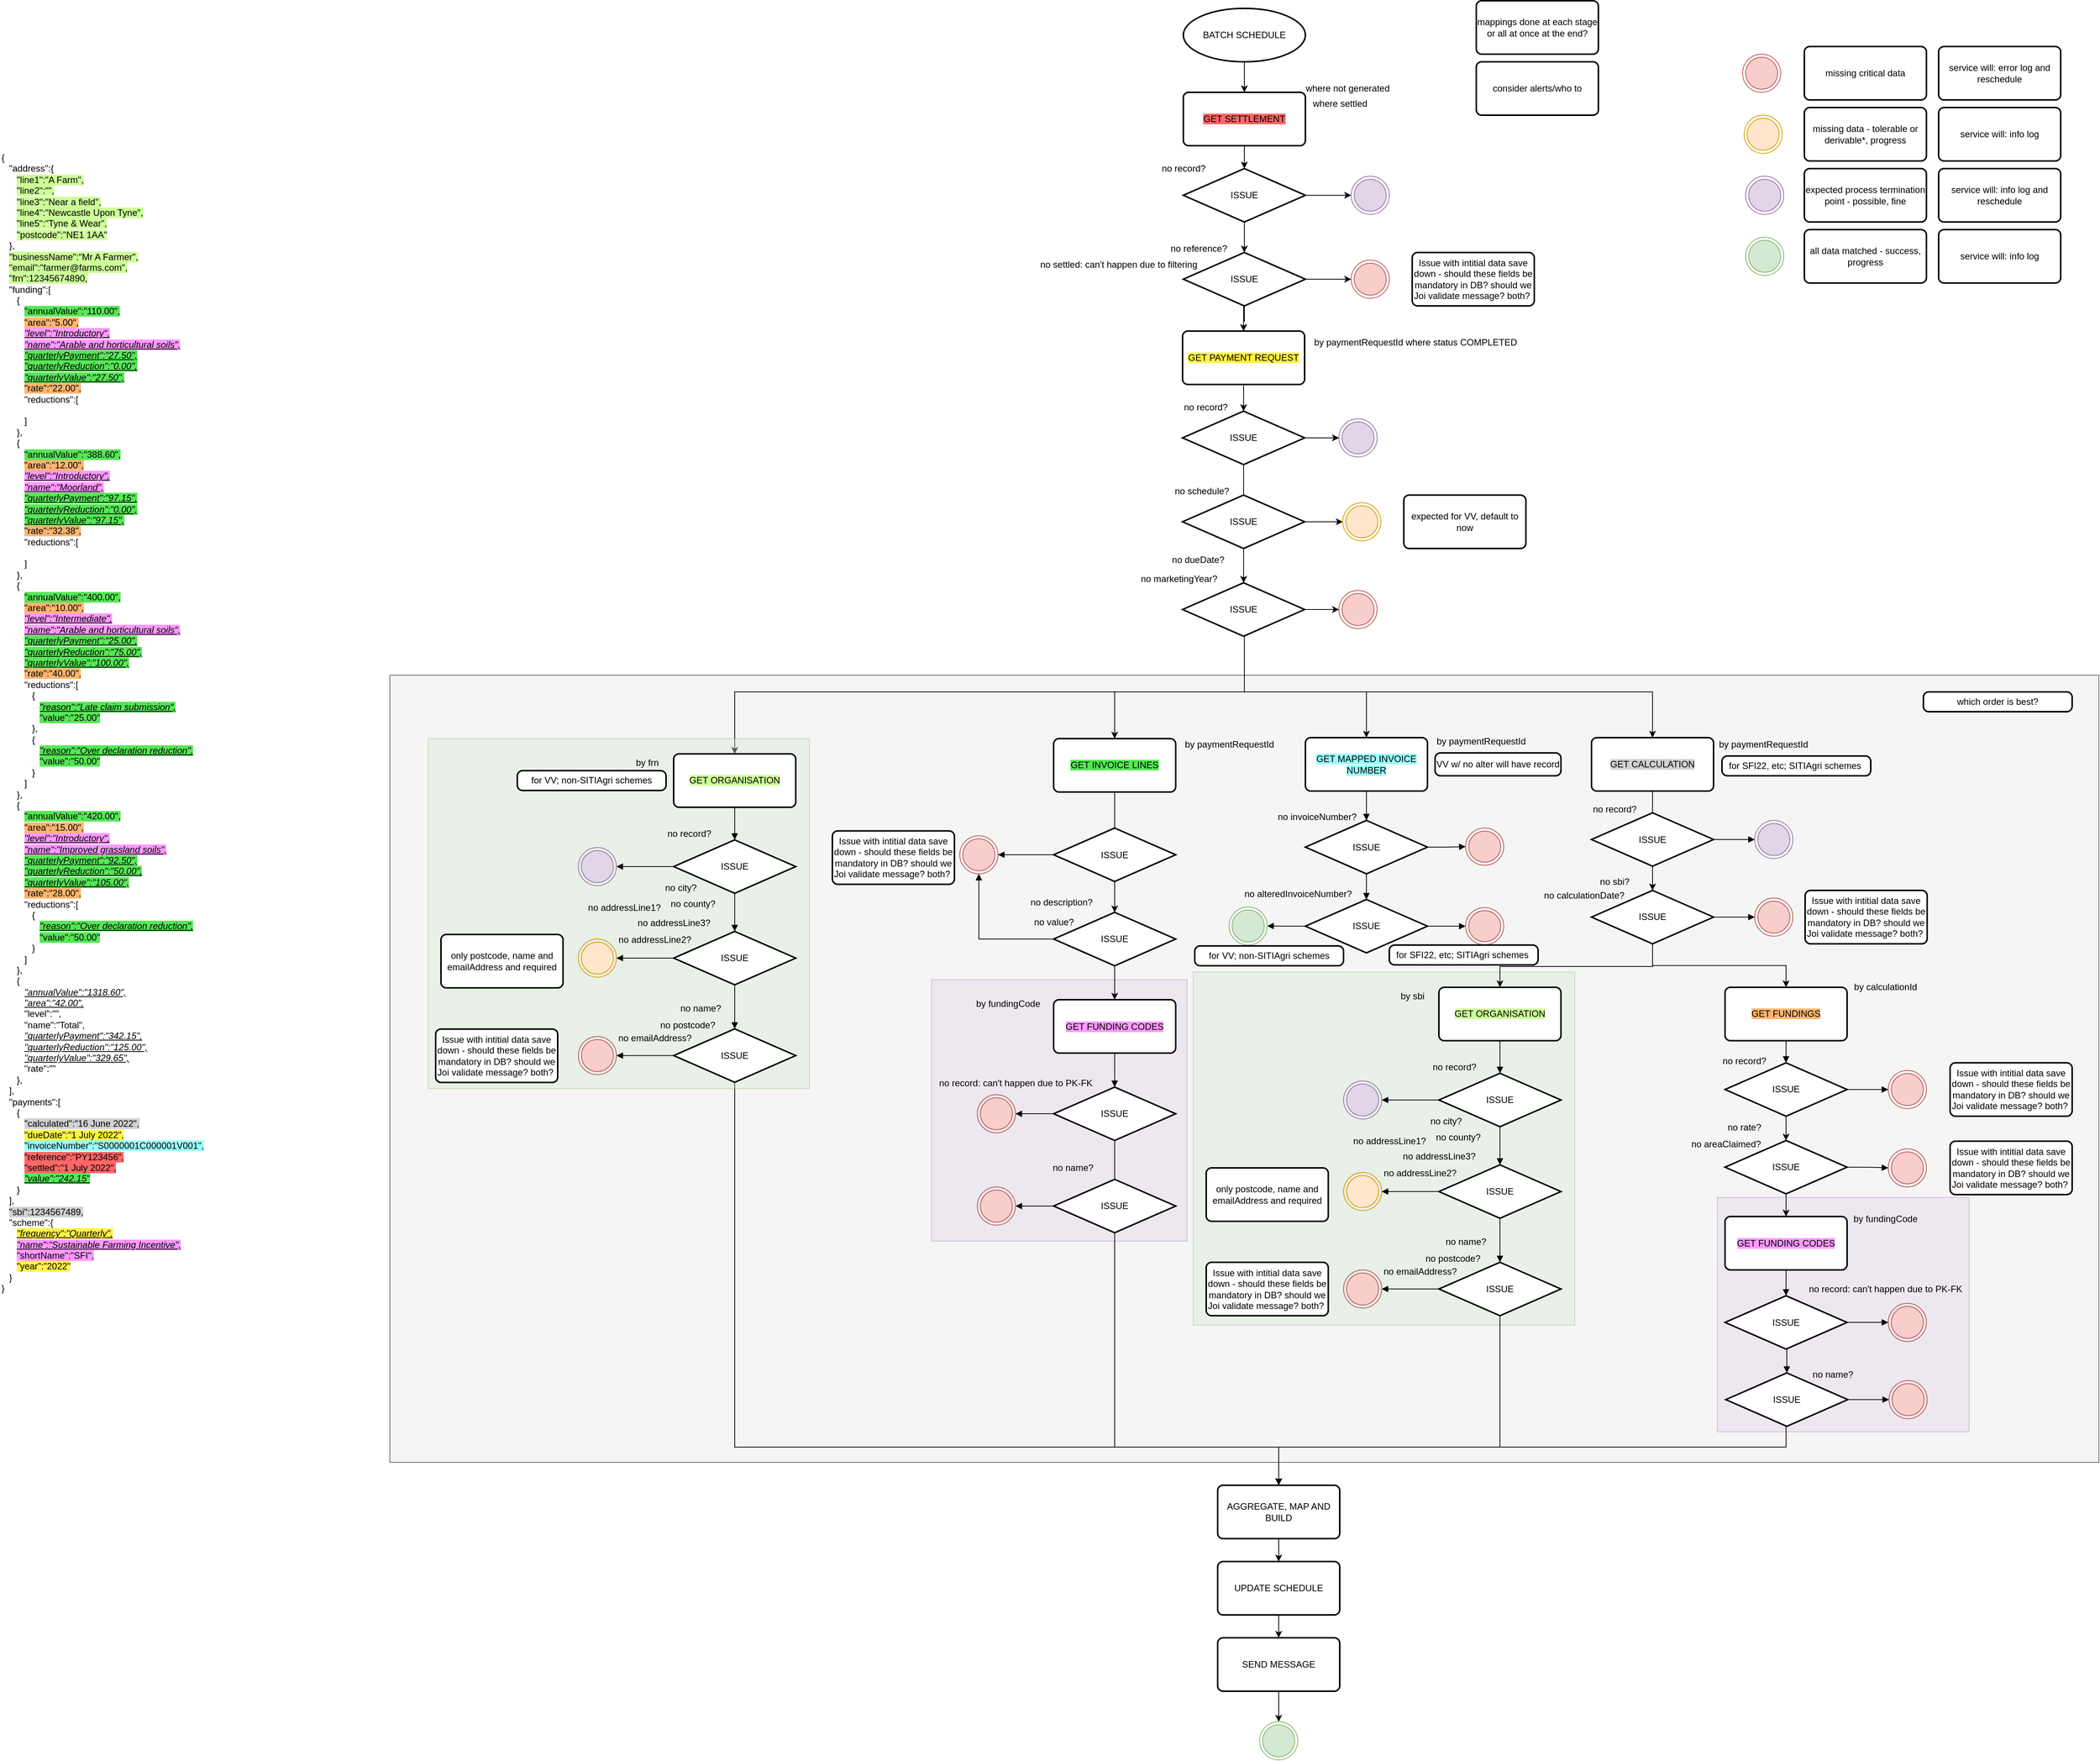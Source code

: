 <mxfile version="20.2.5" type="device"><diagram id="zHEQ0ik8PjDhDu7kq0nJ" name="Page-1"><mxGraphModel dx="4683" dy="1400" grid="1" gridSize="10" guides="1" tooltips="1" connect="1" arrows="1" fold="1" page="1" pageScale="1" pageWidth="827" pageHeight="1169" math="0" shadow="0"><root><mxCell id="0"/><mxCell id="1" parent="0"/><mxCell id="Yik_Grj0OSXRVgtuTlDM-26" value="" style="whiteSpace=wrap;html=1;labelBackgroundColor=#99FFFF;fillColor=#f5f5f5;strokeColor=#666666;fontColor=#333333;" parent="1" vertex="1"><mxGeometry x="-999" y="904.06" width="2240" height="1031.94" as="geometry"/></mxCell><mxCell id="GMnqrUVBTohBAbYzbJco-313" value="" style="whiteSpace=wrap;html=1;labelBackgroundColor=#99FFFF;fillColor=#d5e8d4;opacity=40;strokeColor=#82b366;" parent="1" vertex="1"><mxGeometry x="54" y="1293.25" width="500" height="462.75" as="geometry"/></mxCell><mxCell id="GMnqrUVBTohBAbYzbJco-312" value="" style="whiteSpace=wrap;html=1;labelBackgroundColor=#99FFFF;fillColor=#e1d5e7;opacity=40;strokeColor=#9673a6;" parent="1" vertex="1"><mxGeometry x="741" y="1588.69" width="330" height="307.31" as="geometry"/></mxCell><mxCell id="GMnqrUVBTohBAbYzbJco-311" value="" style="whiteSpace=wrap;html=1;labelBackgroundColor=#99FFFF;fillColor=#e1d5e7;opacity=40;strokeColor=#9673a6;" parent="1" vertex="1"><mxGeometry x="-289" y="1303.25" width="335" height="342.75" as="geometry"/></mxCell><mxCell id="ShpcvK3rZEgdpy1kp-PV-12" value="" style="edgeStyle=orthogonalEdgeStyle;rounded=0;orthogonalLoop=1;jettySize=auto;html=1;exitX=1;exitY=0.5;exitDx=0;exitDy=0;exitPerimeter=0;" parent="1" source="ShpcvK3rZEgdpy1kp-PV-2" target="ShpcvK3rZEgdpy1kp-PV-10" edge="1"><mxGeometry relative="1" as="geometry"/></mxCell><mxCell id="ShpcvK3rZEgdpy1kp-PV-13" style="edgeStyle=orthogonalEdgeStyle;rounded=0;orthogonalLoop=1;jettySize=auto;html=1;exitX=0.5;exitY=1;exitDx=0;exitDy=0;exitPerimeter=0;entryX=0.5;entryY=0;entryDx=0;entryDy=0;" parent="1" source="ShpcvK3rZEgdpy1kp-PV-2" target="ShpcvK3rZEgdpy1kp-PV-4" edge="1"><mxGeometry relative="1" as="geometry"/></mxCell><mxCell id="ShpcvK3rZEgdpy1kp-PV-20" value="" style="edgeStyle=orthogonalEdgeStyle;rounded=0;orthogonalLoop=1;jettySize=auto;html=1;" parent="1" source="ShpcvK3rZEgdpy1kp-PV-2" target="ShpcvK3rZEgdpy1kp-PV-4" edge="1"><mxGeometry relative="1" as="geometry"/></mxCell><mxCell id="ShpcvK3rZEgdpy1kp-PV-2" value="ISSUE" style="strokeWidth=2;html=1;shape=mxgraph.flowchart.decision;whiteSpace=wrap;" parent="1" vertex="1"><mxGeometry x="41" y="350" width="160" height="70" as="geometry"/></mxCell><mxCell id="ShpcvK3rZEgdpy1kp-PV-15" style="edgeStyle=orthogonalEdgeStyle;rounded=0;orthogonalLoop=1;jettySize=auto;html=1;exitX=0.5;exitY=1;exitDx=0;exitDy=0;exitPerimeter=0;entryX=0.5;entryY=0;entryDx=0;entryDy=0;" parent="1" source="ShpcvK3rZEgdpy1kp-PV-3" target="ShpcvK3rZEgdpy1kp-PV-5" edge="1"><mxGeometry relative="1" as="geometry"/></mxCell><mxCell id="ShpcvK3rZEgdpy1kp-PV-3" value="BATCH SCHEDULE" style="strokeWidth=2;html=1;shape=mxgraph.flowchart.start_1;whiteSpace=wrap;" parent="1" vertex="1"><mxGeometry x="41" y="30" width="160" height="70" as="geometry"/></mxCell><mxCell id="GMnqrUVBTohBAbYzbJco-108" value="" style="edgeStyle=orthogonalEdgeStyle;rounded=0;orthogonalLoop=1;jettySize=auto;html=1;" parent="1" source="ShpcvK3rZEgdpy1kp-PV-4" target="GMnqrUVBTohBAbYzbJco-107" edge="1"><mxGeometry relative="1" as="geometry"/></mxCell><mxCell id="ShpcvK3rZEgdpy1kp-PV-4" value="&lt;span style=&quot;background-color: rgb(255, 243, 69);&quot;&gt;GET PAYMENT REQUEST&lt;/span&gt;" style="rounded=1;whiteSpace=wrap;html=1;absoluteArcSize=1;arcSize=14;strokeWidth=2;" parent="1" vertex="1"><mxGeometry x="40" y="453" width="160" height="70" as="geometry"/></mxCell><mxCell id="GMnqrUVBTohBAbYzbJco-90" value="" style="edgeStyle=orthogonalEdgeStyle;rounded=0;orthogonalLoop=1;jettySize=auto;html=1;" parent="1" source="ShpcvK3rZEgdpy1kp-PV-5" target="GMnqrUVBTohBAbYzbJco-89" edge="1"><mxGeometry relative="1" as="geometry"/></mxCell><mxCell id="ShpcvK3rZEgdpy1kp-PV-5" value="&lt;span style=&quot;background-color: rgb(255, 102, 102);&quot;&gt;GET SETTLEMENT&lt;/span&gt;" style="rounded=1;whiteSpace=wrap;html=1;absoluteArcSize=1;arcSize=14;strokeWidth=2;" parent="1" vertex="1"><mxGeometry x="41" y="140" width="160" height="70" as="geometry"/></mxCell><mxCell id="GMnqrUVBTohBAbYzbJco-106" value="" style="edgeStyle=orthogonalEdgeStyle;rounded=0;orthogonalLoop=1;jettySize=auto;html=1;" parent="1" source="ShpcvK3rZEgdpy1kp-PV-6" target="GMnqrUVBTohBAbYzbJco-21" edge="1"><mxGeometry relative="1" as="geometry"/></mxCell><mxCell id="Yik_Grj0OSXRVgtuTlDM-4" value="" style="edgeStyle=orthogonalEdgeStyle;rounded=0;orthogonalLoop=1;jettySize=auto;html=1;entryX=0.5;entryY=0;entryDx=0;entryDy=0;" parent="1" source="ShpcvK3rZEgdpy1kp-PV-6" target="GMnqrUVBTohBAbYzbJco-117" edge="1"><mxGeometry relative="1" as="geometry"><mxPoint x="121" y="676" as="targetPoint"/><Array as="points"><mxPoint x="121" y="926"/><mxPoint x="281" y="926"/></Array></mxGeometry></mxCell><mxCell id="ShpcvK3rZEgdpy1kp-PV-6" value="ISSUE" style="strokeWidth=2;html=1;shape=mxgraph.flowchart.decision;whiteSpace=wrap;" parent="1" vertex="1"><mxGeometry x="40" y="783" width="160" height="70" as="geometry"/></mxCell><mxCell id="ShpcvK3rZEgdpy1kp-PV-37" style="edgeStyle=orthogonalEdgeStyle;rounded=0;orthogonalLoop=1;jettySize=auto;html=1;exitX=0.5;exitY=1;exitDx=0;exitDy=0;entryX=0.5;entryY=0;entryDx=0;entryDy=0;entryPerimeter=0;" parent="1" source="ShpcvK3rZEgdpy1kp-PV-9" target="ShpcvK3rZEgdpy1kp-PV-36" edge="1"><mxGeometry relative="1" as="geometry"/></mxCell><mxCell id="ShpcvK3rZEgdpy1kp-PV-9" value="&lt;span style=&quot;background-color: rgb(209, 209, 209);&quot;&gt;GET CALCULATION&lt;/span&gt;" style="rounded=1;whiteSpace=wrap;html=1;absoluteArcSize=1;arcSize=14;strokeWidth=2;" parent="1" vertex="1"><mxGeometry x="576" y="986" width="160" height="70" as="geometry"/></mxCell><mxCell id="ShpcvK3rZEgdpy1kp-PV-10" value="" style="ellipse;html=1;shape=endState;fillColor=#f8cecc;strokeColor=#b85450;" parent="1" vertex="1"><mxGeometry x="261" y="360" width="50" height="50" as="geometry"/></mxCell><mxCell id="GMnqrUVBTohBAbYzbJco-217" value="" style="edgeStyle=orthogonalEdgeStyle;rounded=0;orthogonalLoop=1;jettySize=auto;html=1;startArrow=none;startFill=0;endArrow=block;endFill=1;entryX=0.5;entryY=0;entryDx=0;entryDy=0;entryPerimeter=0;" parent="1" source="ShpcvK3rZEgdpy1kp-PV-35" target="GMnqrUVBTohBAbYzbJco-191" edge="1"><mxGeometry relative="1" as="geometry"/></mxCell><mxCell id="ShpcvK3rZEgdpy1kp-PV-35" value="&lt;span style=&quot;background-color: rgb(204, 255, 153);&quot;&gt;GET ORGANISATION&lt;/span&gt;" style="rounded=1;whiteSpace=wrap;html=1;absoluteArcSize=1;arcSize=14;strokeWidth=2;" parent="1" vertex="1"><mxGeometry x="376" y="1313.25" width="160" height="70" as="geometry"/></mxCell><mxCell id="ShpcvK3rZEgdpy1kp-PV-38" value="" style="edgeStyle=orthogonalEdgeStyle;rounded=0;orthogonalLoop=1;jettySize=auto;html=1;exitX=0.5;exitY=1;exitDx=0;exitDy=0;exitPerimeter=0;entryX=0.5;entryY=0;entryDx=0;entryDy=0;" parent="1" source="ShpcvK3rZEgdpy1kp-PV-36" target="ShpcvK3rZEgdpy1kp-PV-35" edge="1"><mxGeometry relative="1" as="geometry"><Array as="points"><mxPoint x="656" y="1286"/><mxPoint x="456" y="1286"/></Array></mxGeometry></mxCell><mxCell id="GMnqrUVBTohBAbYzbJco-135" value="" style="edgeStyle=orthogonalEdgeStyle;rounded=0;orthogonalLoop=1;jettySize=auto;html=1;startArrow=none;startFill=0;endArrow=block;endFill=1;" parent="1" source="ShpcvK3rZEgdpy1kp-PV-36" target="GMnqrUVBTohBAbYzbJco-134" edge="1"><mxGeometry relative="1" as="geometry"/></mxCell><mxCell id="ShpcvK3rZEgdpy1kp-PV-36" value="ISSUE" style="strokeWidth=2;html=1;shape=mxgraph.flowchart.decision;whiteSpace=wrap;" parent="1" vertex="1"><mxGeometry x="576" y="1186.25" width="160" height="70" as="geometry"/></mxCell><mxCell id="WUD91nmuDiih2VALlYm9-17" value="{&lt;br&gt;&amp;nbsp; &amp;nbsp;&quot;address&quot;:{&lt;br&gt;&amp;nbsp; &amp;nbsp; &amp;nbsp; &lt;span style=&quot;background-color: rgb(204, 255, 153);&quot;&gt;&quot;line1&quot;:&quot;A Farm&quot;,&lt;/span&gt;&lt;br&gt;&amp;nbsp; &amp;nbsp; &amp;nbsp; &lt;span style=&quot;background-color: rgb(204, 255, 153);&quot;&gt;&quot;line2&quot;:&quot;&quot;,&lt;/span&gt;&lt;br&gt;&amp;nbsp; &amp;nbsp; &amp;nbsp; &lt;span style=&quot;background-color: rgb(204, 255, 153);&quot;&gt;&quot;line3&quot;:&quot;Near a field&quot;,&lt;/span&gt;&lt;br&gt;&amp;nbsp; &amp;nbsp; &amp;nbsp; &lt;span style=&quot;background-color: rgb(204, 255, 153);&quot;&gt;&quot;line4&quot;:&quot;Newcastle Upon Tyne&quot;,&lt;/span&gt;&lt;br&gt;&amp;nbsp; &amp;nbsp; &amp;nbsp; &lt;span style=&quot;background-color: rgb(204, 255, 153);&quot;&gt;&quot;line5&quot;:&quot;Tyne &amp;amp; Wear&quot;,&lt;/span&gt;&lt;br&gt;&amp;nbsp; &amp;nbsp; &amp;nbsp; &lt;span style=&quot;background-color: rgb(204, 255, 153);&quot;&gt;&quot;postcode&quot;:&quot;NE1 1AA&quot;&lt;/span&gt;&lt;br&gt;&amp;nbsp; &amp;nbsp;},&lt;br&gt;&amp;nbsp; &amp;nbsp;&lt;span style=&quot;background-color: rgb(204, 255, 153);&quot;&gt;&quot;businessName&quot;:&quot;Mr A Farmer&quot;,&lt;/span&gt;&lt;br&gt;&amp;nbsp; &amp;nbsp;&lt;span style=&quot;background-color: rgb(204, 255, 153);&quot;&gt;&quot;email&quot;:&quot;farmer@farms.com&quot;,&lt;/span&gt;&lt;br&gt;&amp;nbsp; &amp;nbsp;&lt;span style=&quot;background-color: rgb(204, 255, 153);&quot;&gt;&quot;frn&quot;:12345674890,&lt;/span&gt;&lt;br&gt;&amp;nbsp; &amp;nbsp;&quot;funding&quot;:[&lt;br&gt;&amp;nbsp; &amp;nbsp; &amp;nbsp; {&lt;br&gt;&amp;nbsp; &amp;nbsp; &amp;nbsp; &amp;nbsp; &amp;nbsp;&lt;span style=&quot;background-color: rgb(86, 230, 86);&quot;&gt;&quot;annualValue&quot;:&quot;110.00&quot;,&lt;/span&gt;&lt;br&gt;&amp;nbsp; &amp;nbsp; &amp;nbsp; &amp;nbsp; &amp;nbsp;&lt;span style=&quot;background-color: rgb(255, 181, 112);&quot;&gt;&quot;area&quot;:&quot;5.00&quot;,&lt;/span&gt;&lt;br&gt;&amp;nbsp; &amp;nbsp; &amp;nbsp; &amp;nbsp; &amp;nbsp;&lt;u style=&quot;&quot;&gt;&lt;i style=&quot;background-color: rgb(255, 153, 255);&quot;&gt;&quot;level&quot;:&quot;Introductory&quot;,&lt;/i&gt;&lt;/u&gt;&lt;br&gt;&amp;nbsp; &amp;nbsp; &amp;nbsp; &amp;nbsp; &amp;nbsp;&lt;i style=&quot;&quot;&gt;&lt;u style=&quot;background-color: rgb(255, 153, 255);&quot;&gt;&quot;name&quot;:&quot;Arable and horticultural soils&quot;,&lt;/u&gt;&lt;/i&gt;&lt;br&gt;&amp;nbsp; &amp;nbsp; &amp;nbsp; &amp;nbsp; &amp;nbsp;&lt;u&gt;&lt;i style=&quot;background-color: rgb(86, 230, 86);&quot;&gt;&quot;quarterlyPayment&quot;:&quot;27.50&quot;,&lt;/i&gt;&lt;/u&gt;&lt;br&gt;&amp;nbsp; &amp;nbsp; &amp;nbsp; &amp;nbsp; &amp;nbsp;&lt;u&gt;&lt;i style=&quot;background-color: rgb(86, 230, 86);&quot;&gt;&quot;quarterlyReduction&quot;:&quot;0.00&quot;,&lt;/i&gt;&lt;/u&gt;&lt;br&gt;&amp;nbsp; &amp;nbsp; &amp;nbsp; &amp;nbsp; &amp;nbsp;&lt;u&gt;&lt;i style=&quot;background-color: rgb(86, 230, 86);&quot;&gt;&quot;quarterlyValue&quot;:&quot;27.50&quot;,&lt;/i&gt;&lt;/u&gt;&lt;br&gt;&amp;nbsp; &amp;nbsp; &amp;nbsp; &amp;nbsp; &amp;nbsp;&lt;span style=&quot;background-color: rgb(255, 181, 112);&quot;&gt;&quot;rate&quot;:&quot;22.00&quot;,&lt;/span&gt;&lt;br&gt;&amp;nbsp; &amp;nbsp; &amp;nbsp; &amp;nbsp; &amp;nbsp;&quot;reductions&quot;:[&lt;br&gt;&amp;nbsp; &amp;nbsp; &amp;nbsp; &amp;nbsp; &amp;nbsp; &amp;nbsp;&amp;nbsp;&lt;br&gt;&amp;nbsp; &amp;nbsp; &amp;nbsp; &amp;nbsp; &amp;nbsp;]&lt;br&gt;&amp;nbsp; &amp;nbsp; &amp;nbsp; },&lt;br&gt;&amp;nbsp; &amp;nbsp; &amp;nbsp; {&lt;br&gt;&amp;nbsp; &amp;nbsp; &amp;nbsp; &amp;nbsp; &amp;nbsp;&lt;span style=&quot;background-color: rgb(86, 230, 86);&quot;&gt;&quot;annualValue&quot;:&quot;388.60&quot;,&lt;/span&gt;&lt;br&gt;&amp;nbsp; &amp;nbsp; &amp;nbsp; &amp;nbsp; &amp;nbsp;&lt;span style=&quot;background-color: rgb(255, 181, 112);&quot;&gt;&quot;area&quot;:&quot;12.00&quot;,&lt;/span&gt;&lt;br&gt;&amp;nbsp; &amp;nbsp; &amp;nbsp; &amp;nbsp; &amp;nbsp;&lt;u&gt;&lt;i style=&quot;background-color: rgb(255, 153, 255);&quot;&gt;&quot;level&quot;:&quot;Introductory&quot;,&lt;/i&gt;&lt;/u&gt;&lt;br&gt;&amp;nbsp; &amp;nbsp; &amp;nbsp; &amp;nbsp; &amp;nbsp;&lt;u&gt;&lt;i style=&quot;background-color: rgb(255, 153, 255);&quot;&gt;&quot;name&quot;:&quot;Moorland&quot;,&lt;/i&gt;&lt;/u&gt;&lt;br&gt;&amp;nbsp; &amp;nbsp; &amp;nbsp; &amp;nbsp; &amp;nbsp;&lt;u style=&quot;&quot;&gt;&lt;i style=&quot;background-color: rgb(86, 230, 86);&quot;&gt;&quot;quarterlyPayment&quot;:&quot;97.15&quot;,&lt;/i&gt;&lt;/u&gt;&lt;br&gt;&amp;nbsp; &amp;nbsp; &amp;nbsp; &amp;nbsp; &lt;i style=&quot;&quot;&gt;&amp;nbsp;&lt;/i&gt;&lt;i style=&quot;text-decoration-line: underline; background-color: rgb(86, 230, 86);&quot;&gt;&quot;quarterlyReduction&quot;:&quot;0.00&quot;,&lt;/i&gt;&lt;br&gt;&amp;nbsp; &amp;nbsp; &amp;nbsp; &amp;nbsp; &amp;nbsp;&lt;u&gt;&lt;i style=&quot;background-color: rgb(86, 230, 86);&quot;&gt;&quot;quarterlyValue&quot;:&quot;97.15&quot;,&lt;/i&gt;&lt;/u&gt;&lt;br&gt;&amp;nbsp; &amp;nbsp; &amp;nbsp; &amp;nbsp; &amp;nbsp;&lt;span style=&quot;background-color: rgb(255, 181, 112);&quot;&gt;&quot;rate&quot;:&quot;32.38&quot;,&lt;/span&gt;&lt;br&gt;&amp;nbsp; &amp;nbsp; &amp;nbsp; &amp;nbsp; &amp;nbsp;&quot;reductions&quot;:[&lt;br&gt;&amp;nbsp; &amp;nbsp; &amp;nbsp; &amp;nbsp; &amp;nbsp; &amp;nbsp;&amp;nbsp;&lt;br&gt;&amp;nbsp; &amp;nbsp; &amp;nbsp; &amp;nbsp; &amp;nbsp;]&lt;br&gt;&amp;nbsp; &amp;nbsp; &amp;nbsp; },&lt;br&gt;&amp;nbsp; &amp;nbsp; &amp;nbsp; {&lt;br&gt;&amp;nbsp; &amp;nbsp; &amp;nbsp; &amp;nbsp; &amp;nbsp;&lt;span style=&quot;background-color: rgb(86, 230, 86);&quot;&gt;&quot;annualValue&quot;:&quot;400.00&quot;,&lt;/span&gt;&lt;br&gt;&amp;nbsp; &amp;nbsp; &amp;nbsp; &amp;nbsp; &amp;nbsp;&lt;span style=&quot;background-color: rgb(255, 181, 112);&quot;&gt;&quot;area&quot;:&quot;10.00&quot;,&lt;/span&gt;&lt;br&gt;&amp;nbsp; &amp;nbsp; &amp;nbsp; &amp;nbsp; &amp;nbsp;&lt;u style=&quot;&quot;&gt;&lt;i style=&quot;background-color: rgb(255, 153, 255);&quot;&gt;&quot;level&quot;:&quot;Intermediate&quot;,&lt;/i&gt;&lt;/u&gt;&lt;br&gt;&amp;nbsp; &amp;nbsp; &amp;nbsp; &amp;nbsp; &amp;nbsp;&lt;u style=&quot;&quot;&gt;&lt;i style=&quot;background-color: rgb(255, 153, 255);&quot;&gt;&quot;name&quot;:&quot;Arable and horticultural soils&quot;,&lt;/i&gt;&lt;/u&gt;&lt;br&gt;&amp;nbsp; &amp;nbsp; &amp;nbsp; &amp;nbsp; &amp;nbsp;&lt;u&gt;&lt;i style=&quot;background-color: rgb(86, 230, 86);&quot;&gt;&quot;quarterlyPayment&quot;:&quot;25.00&quot;,&lt;/i&gt;&lt;/u&gt;&lt;br&gt;&amp;nbsp; &amp;nbsp; &amp;nbsp; &amp;nbsp; &amp;nbsp;&lt;u&gt;&lt;i style=&quot;background-color: rgb(86, 230, 86);&quot;&gt;&quot;quarterlyReduction&quot;:&quot;75.00&quot;,&lt;/i&gt;&lt;/u&gt;&lt;br&gt;&amp;nbsp; &amp;nbsp; &amp;nbsp; &amp;nbsp; &amp;nbsp;&lt;u&gt;&lt;i style=&quot;background-color: rgb(86, 230, 86);&quot;&gt;&quot;quarterlyValue&quot;:&quot;100.00&quot;,&lt;/i&gt;&lt;/u&gt;&lt;br&gt;&amp;nbsp; &amp;nbsp; &amp;nbsp; &amp;nbsp; &amp;nbsp;&lt;span style=&quot;background-color: rgb(255, 181, 112);&quot;&gt;&quot;rate&quot;:&quot;40.00&quot;,&lt;/span&gt;&lt;br&gt;&amp;nbsp; &amp;nbsp; &amp;nbsp; &amp;nbsp; &amp;nbsp;&quot;reductions&quot;:[&lt;br&gt;&amp;nbsp; &amp;nbsp; &amp;nbsp; &amp;nbsp; &amp;nbsp; &amp;nbsp; {&lt;br&gt;&amp;nbsp; &amp;nbsp; &amp;nbsp; &amp;nbsp; &amp;nbsp; &amp;nbsp; &amp;nbsp; &amp;nbsp;&lt;u&gt;&lt;i style=&quot;background-color: rgb(86, 230, 86);&quot;&gt;&quot;reason&quot;:&quot;Late claim submission&quot;,&lt;/i&gt;&lt;/u&gt;&lt;br&gt;&amp;nbsp; &amp;nbsp; &amp;nbsp; &amp;nbsp; &amp;nbsp; &amp;nbsp; &amp;nbsp; &amp;nbsp;&lt;span style=&quot;background-color: rgb(86, 230, 86);&quot;&gt;&quot;value&quot;:&quot;25.00&quot;&lt;/span&gt;&lt;br&gt;&amp;nbsp; &amp;nbsp; &amp;nbsp; &amp;nbsp; &amp;nbsp; &amp;nbsp; },&lt;br&gt;&amp;nbsp; &amp;nbsp; &amp;nbsp; &amp;nbsp; &amp;nbsp; &amp;nbsp; {&lt;br&gt;&amp;nbsp; &amp;nbsp; &amp;nbsp; &amp;nbsp; &amp;nbsp; &amp;nbsp; &amp;nbsp; &amp;nbsp;&lt;u&gt;&lt;i style=&quot;background-color: rgb(86, 230, 86);&quot;&gt;&quot;reason&quot;:&quot;Over declaration reduction&quot;,&lt;/i&gt;&lt;/u&gt;&lt;br&gt;&amp;nbsp; &amp;nbsp; &amp;nbsp; &amp;nbsp; &amp;nbsp; &amp;nbsp; &amp;nbsp; &amp;nbsp;&lt;span style=&quot;background-color: rgb(86, 230, 86);&quot;&gt;&quot;value&quot;:&quot;50.00&quot;&lt;/span&gt;&lt;br&gt;&amp;nbsp; &amp;nbsp; &amp;nbsp; &amp;nbsp; &amp;nbsp; &amp;nbsp; }&lt;br&gt;&amp;nbsp; &amp;nbsp; &amp;nbsp; &amp;nbsp; &amp;nbsp;]&lt;br&gt;&amp;nbsp; &amp;nbsp; &amp;nbsp; },&lt;br&gt;&amp;nbsp; &amp;nbsp; &amp;nbsp; {&lt;br&gt;&amp;nbsp; &amp;nbsp; &amp;nbsp; &amp;nbsp; &amp;nbsp;&lt;span style=&quot;background-color: rgb(86, 230, 86);&quot;&gt;&quot;annualValue&quot;:&quot;420.00&quot;,&lt;/span&gt;&lt;br&gt;&amp;nbsp; &amp;nbsp; &amp;nbsp; &amp;nbsp; &amp;nbsp;&lt;span style=&quot;background-color: rgb(255, 181, 112);&quot;&gt;&quot;area&quot;:&quot;15.00&quot;,&lt;/span&gt;&lt;br&gt;&amp;nbsp; &amp;nbsp; &amp;nbsp; &amp;nbsp; &amp;nbsp;&lt;u&gt;&lt;i style=&quot;background-color: rgb(255, 153, 255);&quot;&gt;&quot;level&quot;:&quot;Introductory&quot;,&lt;/i&gt;&lt;/u&gt;&lt;br&gt;&amp;nbsp; &amp;nbsp; &amp;nbsp; &amp;nbsp; &amp;nbsp;&lt;u&gt;&lt;i style=&quot;background-color: rgb(255, 153, 255);&quot;&gt;&quot;name&quot;:&quot;Improved grassland soils&quot;,&lt;/i&gt;&lt;/u&gt;&lt;br&gt;&amp;nbsp; &amp;nbsp; &amp;nbsp; &amp;nbsp; &amp;nbsp;&lt;u style=&quot;&quot;&gt;&lt;i style=&quot;background-color: rgb(86, 230, 86);&quot;&gt;&quot;quarterlyPayment&quot;:&quot;92.50&quot;,&lt;/i&gt;&lt;/u&gt;&lt;br&gt;&amp;nbsp; &amp;nbsp; &amp;nbsp; &amp;nbsp; &amp;nbsp;&lt;u style=&quot;&quot;&gt;&lt;i style=&quot;background-color: rgb(86, 230, 86);&quot;&gt;&quot;quarterlyReduction&quot;:&quot;50.00&quot;,&lt;/i&gt;&lt;/u&gt;&lt;br&gt;&amp;nbsp; &amp;nbsp; &amp;nbsp; &amp;nbsp; &amp;nbsp;&lt;u&gt;&lt;i style=&quot;background-color: rgb(86, 230, 86);&quot;&gt;&quot;quarterlyValue&quot;:&quot;105.00&quot;,&lt;/i&gt;&lt;/u&gt;&lt;br&gt;&amp;nbsp; &amp;nbsp; &amp;nbsp; &amp;nbsp; &amp;nbsp;&lt;span style=&quot;background-color: rgb(255, 181, 112);&quot;&gt;&quot;rate&quot;:&quot;28.00&quot;,&lt;/span&gt;&lt;br&gt;&amp;nbsp; &amp;nbsp; &amp;nbsp; &amp;nbsp; &amp;nbsp;&quot;reductions&quot;:[&lt;br&gt;&amp;nbsp; &amp;nbsp; &amp;nbsp; &amp;nbsp; &amp;nbsp; &amp;nbsp; {&lt;br&gt;&amp;nbsp; &amp;nbsp; &amp;nbsp; &amp;nbsp; &amp;nbsp; &amp;nbsp; &amp;nbsp; &amp;nbsp;&lt;u&gt;&lt;i style=&quot;background-color: rgb(86, 230, 86);&quot;&gt;&quot;reason&quot;:&quot;Over declaration reduction&quot;,&lt;/i&gt;&lt;/u&gt;&lt;br&gt;&amp;nbsp; &amp;nbsp; &amp;nbsp; &amp;nbsp; &amp;nbsp; &amp;nbsp; &amp;nbsp; &amp;nbsp;&lt;span style=&quot;background-color: rgb(86, 230, 86);&quot;&gt;&quot;value&quot;:&quot;50.00&quot;&lt;/span&gt;&lt;br&gt;&amp;nbsp; &amp;nbsp; &amp;nbsp; &amp;nbsp; &amp;nbsp; &amp;nbsp; }&lt;br&gt;&amp;nbsp; &amp;nbsp; &amp;nbsp; &amp;nbsp; &amp;nbsp;]&lt;br&gt;&amp;nbsp; &amp;nbsp; &amp;nbsp; },&lt;br&gt;&amp;nbsp; &amp;nbsp; &amp;nbsp; {&lt;br&gt;&amp;nbsp; &amp;nbsp; &amp;nbsp; &amp;nbsp; &amp;nbsp;&lt;u&gt;&lt;i&gt;&quot;annualValue&quot;:&quot;1318.60&quot;,&lt;/i&gt;&lt;/u&gt;&lt;br&gt;&amp;nbsp; &amp;nbsp; &amp;nbsp; &amp;nbsp; &amp;nbsp;&lt;u&gt;&lt;i&gt;&quot;area&quot;:&quot;42.00&quot;,&lt;/i&gt;&lt;/u&gt;&lt;br&gt;&amp;nbsp; &amp;nbsp; &amp;nbsp; &amp;nbsp; &amp;nbsp;&quot;level&quot;:&quot;&quot;,&lt;br&gt;&amp;nbsp; &amp;nbsp; &amp;nbsp; &amp;nbsp; &amp;nbsp;&quot;name&quot;:&quot;Total&quot;,&lt;br&gt;&amp;nbsp; &amp;nbsp; &amp;nbsp; &amp;nbsp; &amp;nbsp;&lt;u&gt;&lt;i&gt;&quot;quarterlyPayment&quot;:&quot;342.15&quot;,&lt;/i&gt;&lt;/u&gt;&lt;br&gt;&amp;nbsp; &amp;nbsp; &amp;nbsp; &amp;nbsp; &amp;nbsp;&lt;u&gt;&lt;i&gt;&quot;quarterlyReduction&quot;:&quot;125.00&quot;,&lt;/i&gt;&lt;/u&gt;&lt;br&gt;&amp;nbsp; &amp;nbsp; &amp;nbsp; &amp;nbsp; &amp;nbsp;&lt;u&gt;&lt;i&gt;&quot;quarterlyValue&quot;:&quot;329.65&quot;,&lt;/i&gt;&lt;/u&gt;&lt;br&gt;&amp;nbsp; &amp;nbsp; &amp;nbsp; &amp;nbsp; &amp;nbsp;&quot;rate&quot;:&quot;&quot;&lt;br&gt;&amp;nbsp; &amp;nbsp; &amp;nbsp; },&lt;br&gt;&amp;nbsp; &amp;nbsp;],&lt;br&gt;&amp;nbsp; &amp;nbsp;&quot;payments&quot;:[&lt;br&gt;&amp;nbsp; &amp;nbsp; &amp;nbsp; {&lt;br&gt;&amp;nbsp; &amp;nbsp; &amp;nbsp; &amp;nbsp; &amp;nbsp;&lt;span style=&quot;background-color: rgb(209, 209, 209);&quot;&gt;&quot;calculated&quot;:&quot;16 June 2022&quot;,&lt;/span&gt;&lt;br&gt;&amp;nbsp; &amp;nbsp; &amp;nbsp; &amp;nbsp; &amp;nbsp;&lt;span style=&quot;background-color: rgb(255, 243, 69);&quot;&gt;&quot;dueDate&quot;:&quot;1 July 2022&quot;,&lt;/span&gt;&lt;br&gt;&amp;nbsp; &amp;nbsp; &amp;nbsp; &amp;nbsp; &amp;nbsp;&lt;span style=&quot;background-color: rgb(153, 255, 255);&quot;&gt;&quot;invoiceNumber&quot;:&quot;S0000001C000001V001&quot;,&lt;/span&gt;&lt;br&gt;&amp;nbsp; &amp;nbsp; &amp;nbsp; &amp;nbsp; &amp;nbsp;&lt;span style=&quot;background-color: rgb(255, 102, 102);&quot;&gt;&quot;reference&quot;:&quot;PY123456&quot;,&lt;/span&gt;&lt;br&gt;&amp;nbsp; &amp;nbsp; &amp;nbsp; &amp;nbsp; &amp;nbsp;&lt;span style=&quot;background-color: rgb(255, 102, 102);&quot;&gt;&quot;settled&quot;:&quot;1 July 2022&quot;,&lt;/span&gt;&lt;br&gt;&amp;nbsp; &amp;nbsp; &amp;nbsp; &amp;nbsp; &amp;nbsp;&lt;u style=&quot;&quot;&gt;&lt;i style=&quot;background-color: rgb(86, 230, 86);&quot;&gt;&quot;value&quot;:&quot;242.15&quot;&lt;/i&gt;&lt;/u&gt;&lt;br&gt;&amp;nbsp; &amp;nbsp; &amp;nbsp; }&lt;br&gt;&amp;nbsp; &amp;nbsp;],&lt;br&gt;&amp;nbsp; &amp;nbsp;&lt;span style=&quot;background-color: rgb(209, 209, 209);&quot;&gt;&quot;sbi&quot;:1234567489,&lt;/span&gt;&lt;br&gt;&amp;nbsp; &amp;nbsp;&quot;scheme&quot;:{&lt;br&gt;&amp;nbsp; &amp;nbsp; &amp;nbsp; &lt;span style=&quot;background-color: rgb(255, 243, 69);&quot;&gt;&lt;u&gt;&lt;i&gt;&quot;frequency&quot;:&quot;Quarterly&quot;,&lt;/i&gt;&lt;/u&gt;&lt;/span&gt;&lt;br&gt;&amp;nbsp; &amp;nbsp; &amp;nbsp; &lt;u&gt;&lt;i style=&quot;background-color: rgb(255, 153, 255);&quot;&gt;&quot;name&quot;:&quot;Sustainable Farming Incentive&quot;,&lt;/i&gt;&lt;/u&gt;&lt;br&gt;&amp;nbsp; &amp;nbsp; &amp;nbsp; &lt;span style=&quot;background-color: rgb(255, 153, 255);&quot;&gt;&quot;shortName&quot;:&quot;SFI&quot;,&lt;/span&gt;&lt;br&gt;&amp;nbsp; &amp;nbsp; &amp;nbsp; &lt;span style=&quot;background-color: rgb(255, 243, 69);&quot;&gt;&quot;year&quot;:&quot;2022&quot;&lt;/span&gt;&lt;br&gt;&amp;nbsp; &amp;nbsp;}&lt;br&gt;}" style="text;whiteSpace=wrap;html=1;fillColor=default;" parent="1" vertex="1"><mxGeometry x="-1510" y="211.69" width="300" height="1520" as="geometry"/></mxCell><mxCell id="WUD91nmuDiih2VALlYm9-52" value="" style="edgeStyle=orthogonalEdgeStyle;rounded=0;orthogonalLoop=1;jettySize=auto;html=1;fontColor=#000000;entryX=0.5;entryY=0;entryDx=0;entryDy=0;entryPerimeter=0;startArrow=none;" parent="1" source="GMnqrUVBTohBAbYzbJco-247" target="WUD91nmuDiih2VALlYm9-49" edge="1"><mxGeometry relative="1" as="geometry"><mxPoint x="831.0" y="1474.25" as="targetPoint"/></mxGeometry></mxCell><mxCell id="WUD91nmuDiih2VALlYm9-39" value="&lt;span style=&quot;background-color: rgb(255, 181, 112);&quot;&gt;GET FUNDINGS&lt;/span&gt;" style="rounded=1;whiteSpace=wrap;html=1;absoluteArcSize=1;arcSize=14;strokeWidth=2;" parent="1" vertex="1"><mxGeometry x="751" y="1313.25" width="160" height="70" as="geometry"/></mxCell><mxCell id="WUD91nmuDiih2VALlYm9-40" value="" style="edgeStyle=orthogonalEdgeStyle;rounded=0;orthogonalLoop=1;jettySize=auto;html=1;exitX=0.5;exitY=1;exitDx=0;exitDy=0;exitPerimeter=0;entryX=0.5;entryY=0;entryDx=0;entryDy=0;" parent="1" source="ShpcvK3rZEgdpy1kp-PV-36" target="WUD91nmuDiih2VALlYm9-39" edge="1"><mxGeometry relative="1" as="geometry"/></mxCell><mxCell id="WUD91nmuDiih2VALlYm9-46" value="mappings done at each stage or all at once at the end?" style="rounded=1;whiteSpace=wrap;html=1;absoluteArcSize=1;arcSize=14;strokeWidth=2;" parent="1" vertex="1"><mxGeometry x="425" y="20" width="160" height="70" as="geometry"/></mxCell><mxCell id="GMnqrUVBTohBAbYzbJco-257" value="" style="edgeStyle=orthogonalEdgeStyle;rounded=0;orthogonalLoop=1;jettySize=auto;html=1;startArrow=none;startFill=0;endArrow=block;endFill=1;" parent="1" source="WUD91nmuDiih2VALlYm9-49" target="GMnqrUVBTohBAbYzbJco-255" edge="1"><mxGeometry relative="1" as="geometry"/></mxCell><mxCell id="WUD91nmuDiih2VALlYm9-49" value="ISSUE" style="strokeWidth=2;html=1;shape=mxgraph.flowchart.decision;whiteSpace=wrap;" parent="1" vertex="1"><mxGeometry x="751" y="1514.06" width="160" height="70" as="geometry"/></mxCell><mxCell id="WUD91nmuDiih2VALlYm9-56" value="consider alerts/who to" style="rounded=1;whiteSpace=wrap;html=1;absoluteArcSize=1;arcSize=14;strokeWidth=2;" parent="1" vertex="1"><mxGeometry x="425" y="100" width="160" height="70" as="geometry"/></mxCell><mxCell id="WUD91nmuDiih2VALlYm9-68" value="where settled" style="text;html=1;align=center;verticalAlign=middle;resizable=0;points=[];autosize=1;strokeColor=none;fillColor=none;fontColor=#000000;" parent="1" vertex="1"><mxGeometry x="201" y="140" width="90" height="30" as="geometry"/></mxCell><mxCell id="WUD91nmuDiih2VALlYm9-69" value="no dueDate?" style="text;html=1;align=center;verticalAlign=middle;resizable=0;points=[];autosize=1;strokeColor=none;fillColor=none;fontColor=#000000;" parent="1" vertex="1"><mxGeometry x="15" y="738" width="90" height="30" as="geometry"/></mxCell><mxCell id="WUD91nmuDiih2VALlYm9-70" value="no marketingYear?" style="text;html=1;align=center;verticalAlign=middle;resizable=0;points=[];autosize=1;strokeColor=none;fillColor=none;fontColor=#000000;" parent="1" vertex="1"><mxGeometry x="-25" y="763" width="120" height="30" as="geometry"/></mxCell><mxCell id="WUD91nmuDiih2VALlYm9-71" value="where not generated" style="text;html=1;align=center;verticalAlign=middle;resizable=0;points=[];autosize=1;strokeColor=none;fillColor=none;fontColor=#000000;" parent="1" vertex="1"><mxGeometry x="191" y="120" width="130" height="30" as="geometry"/></mxCell><mxCell id="WUD91nmuDiih2VALlYm9-72" value="by paymentRequestId where status COMPLETED" style="text;html=1;align=center;verticalAlign=middle;resizable=0;points=[];autosize=1;strokeColor=none;fillColor=none;fontColor=#000000;" parent="1" vertex="1"><mxGeometry x="200" y="453" width="290" height="30" as="geometry"/></mxCell><mxCell id="WUD91nmuDiih2VALlYm9-73" value="no schedule?" style="text;html=1;align=center;verticalAlign=middle;resizable=0;points=[];autosize=1;strokeColor=none;fillColor=none;fontColor=#000000;" parent="1" vertex="1"><mxGeometry x="20" y="648" width="90" height="30" as="geometry"/></mxCell><mxCell id="WUD91nmuDiih2VALlYm9-76" value="no record?" style="text;html=1;align=center;verticalAlign=middle;resizable=0;points=[];autosize=1;strokeColor=none;fillColor=none;fontColor=#000000;" parent="1" vertex="1"><mxGeometry x="566" y="1064.5" width="80" height="30" as="geometry"/></mxCell><mxCell id="WUD91nmuDiih2VALlYm9-77" value="no calculationDate?" style="text;html=1;align=center;verticalAlign=middle;resizable=0;points=[];autosize=1;strokeColor=none;fillColor=none;fontColor=#000000;" parent="1" vertex="1"><mxGeometry x="501" y="1178.25" width="130" height="30" as="geometry"/></mxCell><mxCell id="WUD91nmuDiih2VALlYm9-78" value="no sbi?" style="text;html=1;align=center;verticalAlign=middle;resizable=0;points=[];autosize=1;strokeColor=none;fillColor=none;fontColor=#000000;" parent="1" vertex="1"><mxGeometry x="576" y="1159.5" width="60" height="30" as="geometry"/></mxCell><mxCell id="WUD91nmuDiih2VALlYm9-79" value="by sbi" style="text;html=1;align=center;verticalAlign=middle;resizable=0;points=[];autosize=1;strokeColor=none;fillColor=none;fontColor=#000000;" parent="1" vertex="1"><mxGeometry x="316" y="1309.5" width="50" height="30" as="geometry"/></mxCell><mxCell id="WUD91nmuDiih2VALlYm9-91" value="no areaClaimed?" style="text;html=1;align=center;verticalAlign=middle;resizable=0;points=[];autosize=1;strokeColor=none;fillColor=none;fontColor=#000000;" parent="1" vertex="1"><mxGeometry x="697" y="1503.94" width="110" height="30" as="geometry"/></mxCell><mxCell id="WUD91nmuDiih2VALlYm9-92" value="by calculationId" style="text;html=1;align=center;verticalAlign=middle;resizable=0;points=[];autosize=1;strokeColor=none;fillColor=none;fontColor=#000000;" parent="1" vertex="1"><mxGeometry x="906" y="1297.5" width="110" height="30" as="geometry"/></mxCell><mxCell id="WUD91nmuDiih2VALlYm9-94" style="edgeStyle=orthogonalEdgeStyle;rounded=0;orthogonalLoop=1;jettySize=auto;html=1;exitX=0.5;exitY=1;exitDx=0;exitDy=0;entryX=0.5;entryY=0;entryDx=0;entryDy=0;entryPerimeter=0;startArrow=none;" parent="1" source="GMnqrUVBTohBAbYzbJco-123" target="WUD91nmuDiih2VALlYm9-100" edge="1"><mxGeometry relative="1" as="geometry"/></mxCell><mxCell id="WUD91nmuDiih2VALlYm9-95" value="&lt;span style=&quot;background-color: rgb(86, 230, 86);&quot;&gt;GET INVOICE LINES&lt;/span&gt;" style="rounded=1;whiteSpace=wrap;html=1;absoluteArcSize=1;arcSize=14;strokeWidth=2;" parent="1" vertex="1"><mxGeometry x="-129" y="987.25" width="160" height="70" as="geometry"/></mxCell><mxCell id="GMnqrUVBTohBAbYzbJco-294" value="" style="edgeStyle=orthogonalEdgeStyle;rounded=0;orthogonalLoop=1;jettySize=auto;html=1;startArrow=none;startFill=0;endArrow=block;endFill=1;" parent="1" source="WUD91nmuDiih2VALlYm9-97" target="GMnqrUVBTohBAbYzbJco-286" edge="1"><mxGeometry relative="1" as="geometry"/></mxCell><mxCell id="WUD91nmuDiih2VALlYm9-97" value="&lt;span style=&quot;background-color: rgb(255, 153, 255);&quot;&gt;GET FUNDING CODES&lt;/span&gt;" style="rounded=1;whiteSpace=wrap;html=1;absoluteArcSize=1;arcSize=14;strokeWidth=2;" parent="1" vertex="1"><mxGeometry x="-129" y="1329.5" width="160" height="70" as="geometry"/></mxCell><mxCell id="WUD91nmuDiih2VALlYm9-98" value="" style="edgeStyle=orthogonalEdgeStyle;rounded=0;orthogonalLoop=1;jettySize=auto;html=1;exitX=0.5;exitY=1;exitDx=0;exitDy=0;exitPerimeter=0;entryX=0.5;entryY=0;entryDx=0;entryDy=0;" parent="1" source="WUD91nmuDiih2VALlYm9-100" target="WUD91nmuDiih2VALlYm9-97" edge="1"><mxGeometry relative="1" as="geometry"/></mxCell><mxCell id="GMnqrUVBTohBAbYzbJco-128" style="edgeStyle=orthogonalEdgeStyle;rounded=0;orthogonalLoop=1;jettySize=auto;html=1;exitX=0;exitY=0.5;exitDx=0;exitDy=0;exitPerimeter=0;entryX=0.5;entryY=1;entryDx=0;entryDy=0;startArrow=none;startFill=0;endArrow=block;endFill=1;" parent="1" source="WUD91nmuDiih2VALlYm9-100" target="GMnqrUVBTohBAbYzbJco-18" edge="1"><mxGeometry relative="1" as="geometry"/></mxCell><mxCell id="WUD91nmuDiih2VALlYm9-100" value="ISSUE" style="strokeWidth=2;html=1;shape=mxgraph.flowchart.decision;whiteSpace=wrap;" parent="1" vertex="1"><mxGeometry x="-129" y="1215" width="160" height="70" as="geometry"/></mxCell><mxCell id="WUD91nmuDiih2VALlYm9-102" value="no value?" style="text;html=1;align=center;verticalAlign=middle;resizable=0;points=[];autosize=1;strokeColor=none;fillColor=none;fontColor=#000000;" parent="1" vertex="1"><mxGeometry x="-169" y="1213.25" width="80" height="30" as="geometry"/></mxCell><mxCell id="WUD91nmuDiih2VALlYm9-104" value="no description?" style="text;html=1;align=center;verticalAlign=middle;resizable=0;points=[];autosize=1;strokeColor=none;fillColor=none;fontColor=#000000;" parent="1" vertex="1"><mxGeometry x="-169" y="1187.25" width="100" height="30" as="geometry"/></mxCell><mxCell id="WUD91nmuDiih2VALlYm9-105" value="by fundingCode" style="text;html=1;align=center;verticalAlign=middle;resizable=0;points=[];autosize=1;strokeColor=none;fillColor=none;fontColor=#000000;" parent="1" vertex="1"><mxGeometry x="-244" y="1319.5" width="110" height="30" as="geometry"/></mxCell><mxCell id="GMnqrUVBTohBAbYzbJco-267" value="" style="edgeStyle=orthogonalEdgeStyle;rounded=0;orthogonalLoop=1;jettySize=auto;html=1;startArrow=none;startFill=0;endArrow=block;endFill=1;" parent="1" source="WUD91nmuDiih2VALlYm9-122" target="GMnqrUVBTohBAbYzbJco-263" edge="1"><mxGeometry relative="1" as="geometry"/></mxCell><mxCell id="WUD91nmuDiih2VALlYm9-122" value="&lt;span style=&quot;background-color: rgb(255, 153, 255);&quot;&gt;GET FUNDING CODES&lt;/span&gt;" style="rounded=1;whiteSpace=wrap;html=1;absoluteArcSize=1;arcSize=14;strokeWidth=2;" parent="1" vertex="1"><mxGeometry x="751" y="1613.69" width="160" height="70" as="geometry"/></mxCell><mxCell id="WUD91nmuDiih2VALlYm9-123" value="" style="edgeStyle=orthogonalEdgeStyle;rounded=0;orthogonalLoop=1;jettySize=auto;html=1;entryX=0.5;entryY=0;entryDx=0;entryDy=0;exitX=0.5;exitY=1;exitDx=0;exitDy=0;exitPerimeter=0;" parent="1" source="WUD91nmuDiih2VALlYm9-49" target="WUD91nmuDiih2VALlYm9-122" edge="1"><mxGeometry relative="1" as="geometry"><mxPoint x="1571" y="1826" as="sourcePoint"/></mxGeometry></mxCell><mxCell id="WUD91nmuDiih2VALlYm9-125" value="by fundingCode" style="text;html=1;align=center;verticalAlign=middle;resizable=0;points=[];autosize=1;strokeColor=none;fillColor=none;fontColor=#000000;" parent="1" vertex="1"><mxGeometry x="906" y="1601.69" width="110" height="30" as="geometry"/></mxCell><mxCell id="WUD91nmuDiih2VALlYm9-126" value="no name?" style="text;html=1;align=center;verticalAlign=middle;resizable=0;points=[];autosize=1;strokeColor=none;fillColor=none;fontColor=#000000;" parent="1" vertex="1"><mxGeometry x="852" y="1806" width="80" height="30" as="geometry"/></mxCell><mxCell id="GMnqrUVBTohBAbYzbJco-2" value="no reference?" style="text;html=1;align=center;verticalAlign=middle;resizable=0;points=[];autosize=1;strokeColor=none;fillColor=none;fontColor=#000000;" parent="1" vertex="1"><mxGeometry x="11" y="330" width="100" height="30" as="geometry"/></mxCell><mxCell id="GMnqrUVBTohBAbYzbJco-3" value="no settled: can't happen due to filtering" style="text;html=1;align=center;verticalAlign=middle;resizable=0;points=[];autosize=1;strokeColor=none;fillColor=none;fontColor=#000000;" parent="1" vertex="1"><mxGeometry x="-159" y="351" width="230" height="30" as="geometry"/></mxCell><mxCell id="GMnqrUVBTohBAbYzbJco-18" value="" style="ellipse;html=1;shape=endState;fillColor=#f8cecc;strokeColor=#b85450;" parent="1" vertex="1"><mxGeometry x="-252" y="1114.5" width="50" height="50" as="geometry"/></mxCell><mxCell id="GMnqrUVBTohBAbYzbJco-20" value="" style="ellipse;html=1;shape=endState;fillColor=#f8cecc;strokeColor=#b85450;" parent="1" vertex="1"><mxGeometry x="774" y="90" width="50" height="50" as="geometry"/></mxCell><mxCell id="GMnqrUVBTohBAbYzbJco-21" value="" style="ellipse;html=1;shape=endState;fillColor=#f8cecc;strokeColor=#b85450;" parent="1" vertex="1"><mxGeometry x="245" y="793" width="50" height="50" as="geometry"/></mxCell><mxCell id="GMnqrUVBTohBAbYzbJco-24" value="no record?" style="text;html=1;align=center;verticalAlign=middle;resizable=0;points=[];autosize=1;strokeColor=none;fillColor=none;fontColor=#000000;" parent="1" vertex="1"><mxGeometry x="1" y="225" width="80" height="30" as="geometry"/></mxCell><mxCell id="GMnqrUVBTohBAbYzbJco-91" value="" style="edgeStyle=orthogonalEdgeStyle;rounded=0;orthogonalLoop=1;jettySize=auto;html=1;" parent="1" source="GMnqrUVBTohBAbYzbJco-89" target="ShpcvK3rZEgdpy1kp-PV-2" edge="1"><mxGeometry relative="1" as="geometry"/></mxCell><mxCell id="GMnqrUVBTohBAbYzbJco-93" value="" style="edgeStyle=orthogonalEdgeStyle;rounded=0;orthogonalLoop=1;jettySize=auto;html=1;" parent="1" source="GMnqrUVBTohBAbYzbJco-89" target="GMnqrUVBTohBAbYzbJco-92" edge="1"><mxGeometry relative="1" as="geometry"/></mxCell><mxCell id="GMnqrUVBTohBAbYzbJco-89" value="ISSUE" style="strokeWidth=2;html=1;shape=mxgraph.flowchart.decision;whiteSpace=wrap;" parent="1" vertex="1"><mxGeometry x="41" y="240" width="160" height="70" as="geometry"/></mxCell><mxCell id="GMnqrUVBTohBAbYzbJco-92" value="" style="ellipse;html=1;shape=endState;fillColor=#e1d5e7;strokeColor=#9673a6;" parent="1" vertex="1"><mxGeometry x="261" y="250" width="50" height="50" as="geometry"/></mxCell><mxCell id="GMnqrUVBTohBAbYzbJco-95" value="Issue with intitial data save down - should these fields be mandatory in DB? should we Joi validate message? both?&amp;nbsp;" style="rounded=1;whiteSpace=wrap;html=1;absoluteArcSize=1;arcSize=14;strokeWidth=2;" parent="1" vertex="1"><mxGeometry x="341" y="350" width="160" height="70" as="geometry"/></mxCell><mxCell id="GMnqrUVBTohBAbYzbJco-97" value="no record?" style="text;html=1;align=center;verticalAlign=middle;resizable=0;points=[];autosize=1;strokeColor=none;fillColor=none;fontColor=#000000;" parent="1" vertex="1"><mxGeometry x="30" y="538" width="80" height="30" as="geometry"/></mxCell><mxCell id="GMnqrUVBTohBAbYzbJco-98" value="no invoiceNumber?" style="text;html=1;align=center;verticalAlign=middle;resizable=0;points=[];autosize=1;strokeColor=none;fillColor=none;fontColor=#000000;" parent="1" vertex="1"><mxGeometry x="151" y="1074.5" width="130" height="30" as="geometry"/></mxCell><mxCell id="GMnqrUVBTohBAbYzbJco-99" value="" style="ellipse;html=1;shape=endState;fillColor=#e1d5e7;strokeColor=#9673a6;" parent="1" vertex="1"><mxGeometry x="778" y="250" width="50" height="50" as="geometry"/></mxCell><mxCell id="GMnqrUVBTohBAbYzbJco-100" value="" style="ellipse;html=1;shape=endState;fillColor=#ffe6cc;strokeColor=#d79b00;" parent="1" vertex="1"><mxGeometry x="776" y="170" width="50" height="50" as="geometry"/></mxCell><mxCell id="GMnqrUVBTohBAbYzbJco-101" value="" style="ellipse;html=1;shape=endState;fillColor=#d5e8d4;strokeColor=#82b366;" parent="1" vertex="1"><mxGeometry x="778" y="330" width="50" height="50" as="geometry"/></mxCell><mxCell id="GMnqrUVBTohBAbYzbJco-102" value="expected process termination point - possible, fine" style="rounded=1;whiteSpace=wrap;html=1;absoluteArcSize=1;arcSize=14;strokeWidth=2;" parent="1" vertex="1"><mxGeometry x="855" y="240" width="160" height="70" as="geometry"/></mxCell><mxCell id="GMnqrUVBTohBAbYzbJco-103" value="missing critical data" style="rounded=1;whiteSpace=wrap;html=1;absoluteArcSize=1;arcSize=14;strokeWidth=2;" parent="1" vertex="1"><mxGeometry x="855" y="80" width="160" height="70" as="geometry"/></mxCell><mxCell id="GMnqrUVBTohBAbYzbJco-104" value="missing data - tolerable or derivable*, progress" style="rounded=1;whiteSpace=wrap;html=1;absoluteArcSize=1;arcSize=14;strokeWidth=2;" parent="1" vertex="1"><mxGeometry x="855" y="160" width="160" height="70" as="geometry"/></mxCell><mxCell id="GMnqrUVBTohBAbYzbJco-105" value="all data matched - success, progress" style="rounded=1;whiteSpace=wrap;html=1;absoluteArcSize=1;arcSize=14;strokeWidth=2;" parent="1" vertex="1"><mxGeometry x="855" y="320" width="160" height="70" as="geometry"/></mxCell><mxCell id="GMnqrUVBTohBAbYzbJco-109" value="" style="edgeStyle=orthogonalEdgeStyle;rounded=0;orthogonalLoop=1;jettySize=auto;html=1;entryX=0;entryY=0.5;entryDx=0;entryDy=0;" parent="1" source="GMnqrUVBTohBAbYzbJco-107" target="LG4Fo6_CH_yRaGOw30Rr-43" edge="1"><mxGeometry relative="1" as="geometry"><mxPoint x="250" y="593" as="targetPoint"/></mxGeometry></mxCell><mxCell id="GMnqrUVBTohBAbYzbJco-111" value="" style="edgeStyle=orthogonalEdgeStyle;rounded=0;orthogonalLoop=1;jettySize=auto;html=1;startArrow=none;" parent="1" source="GMnqrUVBTohBAbYzbJco-112" target="ShpcvK3rZEgdpy1kp-PV-6" edge="1"><mxGeometry relative="1" as="geometry"/></mxCell><mxCell id="GMnqrUVBTohBAbYzbJco-107" value="ISSUE" style="strokeWidth=2;html=1;shape=mxgraph.flowchart.decision;whiteSpace=wrap;" parent="1" vertex="1"><mxGeometry x="40" y="558" width="160" height="70" as="geometry"/></mxCell><mxCell id="GMnqrUVBTohBAbYzbJco-110" value="expected for VV, default to now" style="rounded=1;whiteSpace=wrap;html=1;absoluteArcSize=1;arcSize=14;strokeWidth=2;" parent="1" vertex="1"><mxGeometry x="330" y="668" width="160" height="70" as="geometry"/></mxCell><mxCell id="GMnqrUVBTohBAbYzbJco-116" value="" style="edgeStyle=orthogonalEdgeStyle;rounded=0;orthogonalLoop=1;jettySize=auto;html=1;" parent="1" source="GMnqrUVBTohBAbYzbJco-112" target="GMnqrUVBTohBAbYzbJco-115" edge="1"><mxGeometry relative="1" as="geometry"/></mxCell><mxCell id="GMnqrUVBTohBAbYzbJco-112" value="ISSUE" style="strokeWidth=2;html=1;shape=mxgraph.flowchart.decision;whiteSpace=wrap;" parent="1" vertex="1"><mxGeometry x="40" y="668" width="160" height="70" as="geometry"/></mxCell><mxCell id="GMnqrUVBTohBAbYzbJco-113" value="" style="edgeStyle=orthogonalEdgeStyle;rounded=0;orthogonalLoop=1;jettySize=auto;html=1;endArrow=none;" parent="1" source="GMnqrUVBTohBAbYzbJco-107" target="GMnqrUVBTohBAbYzbJco-112" edge="1"><mxGeometry relative="1" as="geometry"><mxPoint x="120" y="628" as="sourcePoint"/><mxPoint x="120" y="808" as="targetPoint"/></mxGeometry></mxCell><mxCell id="GMnqrUVBTohBAbYzbJco-115" value="" style="ellipse;html=1;shape=endState;fillColor=#ffe6cc;strokeColor=#d79b00;" parent="1" vertex="1"><mxGeometry x="250" y="678" width="50" height="50" as="geometry"/></mxCell><mxCell id="GMnqrUVBTohBAbYzbJco-121" value="" style="edgeStyle=orthogonalEdgeStyle;rounded=0;orthogonalLoop=1;jettySize=auto;html=1;startArrow=none;startFill=0;endArrow=block;endFill=1;" parent="1" source="GMnqrUVBTohBAbYzbJco-117" target="GMnqrUVBTohBAbYzbJco-120" edge="1"><mxGeometry relative="1" as="geometry"/></mxCell><mxCell id="GMnqrUVBTohBAbYzbJco-117" value="&lt;span style=&quot;background-color: rgb(153, 255, 255);&quot;&gt;GET MAPPED INVOICE NUMBER&lt;/span&gt;" style="rounded=1;whiteSpace=wrap;html=1;absoluteArcSize=1;arcSize=14;strokeWidth=2;" parent="1" vertex="1"><mxGeometry x="201" y="986" width="160" height="70" as="geometry"/></mxCell><mxCell id="GMnqrUVBTohBAbYzbJco-298" value="" style="edgeStyle=orthogonalEdgeStyle;rounded=0;orthogonalLoop=1;jettySize=auto;html=1;startArrow=none;startFill=0;endArrow=block;endFill=1;" parent="1" source="GMnqrUVBTohBAbYzbJco-120" target="GMnqrUVBTohBAbYzbJco-244" edge="1"><mxGeometry relative="1" as="geometry"/></mxCell><mxCell id="GMnqrUVBTohBAbYzbJco-303" value="" style="edgeStyle=orthogonalEdgeStyle;rounded=0;orthogonalLoop=1;jettySize=auto;html=1;startArrow=none;startFill=0;endArrow=block;endFill=1;" parent="1" source="GMnqrUVBTohBAbYzbJco-120" target="GMnqrUVBTohBAbYzbJco-301" edge="1"><mxGeometry relative="1" as="geometry"/></mxCell><mxCell id="GMnqrUVBTohBAbYzbJco-120" value="ISSUE" style="strokeWidth=2;html=1;shape=mxgraph.flowchart.decision;whiteSpace=wrap;" parent="1" vertex="1"><mxGeometry x="201" y="1094.5" width="160" height="70" as="geometry"/></mxCell><mxCell id="GMnqrUVBTohBAbYzbJco-122" value="by paymentRequestId" style="text;html=1;align=center;verticalAlign=middle;resizable=0;points=[];autosize=1;strokeColor=none;fillColor=none;fontColor=#000000;" parent="1" vertex="1"><mxGeometry x="31" y="980" width="140" height="30" as="geometry"/></mxCell><mxCell id="GMnqrUVBTohBAbYzbJco-126" value="" style="edgeStyle=orthogonalEdgeStyle;rounded=0;orthogonalLoop=1;jettySize=auto;html=1;startArrow=none;startFill=0;endArrow=block;endFill=1;" parent="1" source="GMnqrUVBTohBAbYzbJco-123" target="GMnqrUVBTohBAbYzbJco-18" edge="1"><mxGeometry relative="1" as="geometry"/></mxCell><mxCell id="GMnqrUVBTohBAbYzbJco-123" value="ISSUE" style="strokeWidth=2;html=1;shape=mxgraph.flowchart.decision;whiteSpace=wrap;" parent="1" vertex="1"><mxGeometry x="-129" y="1104.5" width="160" height="70" as="geometry"/></mxCell><mxCell id="GMnqrUVBTohBAbYzbJco-124" value="" style="edgeStyle=orthogonalEdgeStyle;rounded=0;orthogonalLoop=1;jettySize=auto;html=1;exitX=0.5;exitY=1;exitDx=0;exitDy=0;entryX=0.5;entryY=0;entryDx=0;entryDy=0;entryPerimeter=0;endArrow=none;" parent="1" source="WUD91nmuDiih2VALlYm9-95" target="GMnqrUVBTohBAbYzbJco-123" edge="1"><mxGeometry relative="1" as="geometry"><mxPoint x="-49" y="1074.5" as="sourcePoint"/><mxPoint x="-49" y="1215" as="targetPoint"/></mxGeometry></mxCell><mxCell id="GMnqrUVBTohBAbYzbJco-127" value="Issue with intitial data save down - should these fields be mandatory in DB? should we Joi validate message? both?&amp;nbsp;" style="rounded=1;whiteSpace=wrap;html=1;absoluteArcSize=1;arcSize=14;strokeWidth=2;" parent="1" vertex="1"><mxGeometry x="-419" y="1108.25" width="160" height="70" as="geometry"/></mxCell><mxCell id="GMnqrUVBTohBAbYzbJco-129" value="by paymentRequestId" style="text;html=1;align=center;verticalAlign=middle;resizable=0;points=[];autosize=1;strokeColor=none;fillColor=none;fontColor=#000000;" parent="1" vertex="1"><mxGeometry x="731" y="980" width="140" height="30" as="geometry"/></mxCell><mxCell id="GMnqrUVBTohBAbYzbJco-132" value="" style="edgeStyle=orthogonalEdgeStyle;rounded=0;orthogonalLoop=1;jettySize=auto;html=1;startArrow=none;startFill=0;endArrow=block;endFill=1;" parent="1" source="GMnqrUVBTohBAbYzbJco-130" target="GMnqrUVBTohBAbYzbJco-131" edge="1"><mxGeometry relative="1" as="geometry"/></mxCell><mxCell id="GMnqrUVBTohBAbYzbJco-130" value="ISSUE" style="strokeWidth=2;html=1;shape=mxgraph.flowchart.decision;whiteSpace=wrap;" parent="1" vertex="1"><mxGeometry x="576" y="1084.5" width="160" height="70" as="geometry"/></mxCell><mxCell id="GMnqrUVBTohBAbYzbJco-131" value="" style="ellipse;html=1;shape=endState;fillColor=#e1d5e7;strokeColor=#9673a6;" parent="1" vertex="1"><mxGeometry x="790" y="1094.5" width="50" height="50" as="geometry"/></mxCell><mxCell id="GMnqrUVBTohBAbYzbJco-134" value="" style="ellipse;html=1;shape=endState;fillColor=#f8cecc;strokeColor=#b85450;" parent="1" vertex="1"><mxGeometry x="790" y="1196.25" width="50" height="50" as="geometry"/></mxCell><mxCell id="GMnqrUVBTohBAbYzbJco-136" value="for SFI22, etc; SITIAgri schemes&amp;nbsp;" style="rounded=1;whiteSpace=wrap;html=1;absoluteArcSize=1;arcSize=14;strokeWidth=2;" parent="1" vertex="1"><mxGeometry x="747" y="1010" width="195" height="26" as="geometry"/></mxCell><mxCell id="Yik_Grj0OSXRVgtuTlDM-36" style="edgeStyle=orthogonalEdgeStyle;rounded=0;orthogonalLoop=1;jettySize=auto;html=1;exitX=0.5;exitY=1;exitDx=0;exitDy=0;exitPerimeter=0;entryX=0.5;entryY=0;entryDx=0;entryDy=0;" parent="1" source="LG4Fo6_CH_yRaGOw30Rr-27" target="Yik_Grj0OSXRVgtuTlDM-28" edge="1"><mxGeometry relative="1" as="geometry"><mxPoint x="-69" y="2046" as="targetPoint"/><Array as="points"><mxPoint x="-547" y="1916"/><mxPoint x="166" y="1916"/></Array><mxPoint x="-544" y="1564.5" as="sourcePoint"/></mxGeometry></mxCell><mxCell id="GMnqrUVBTohBAbYzbJco-191" value="ISSUE" style="strokeWidth=2;html=1;shape=mxgraph.flowchart.decision;whiteSpace=wrap;" parent="1" vertex="1"><mxGeometry x="376" y="1426" width="160" height="70" as="geometry"/></mxCell><mxCell id="GMnqrUVBTohBAbYzbJco-192" value="no addressLine1?" style="text;html=1;align=center;verticalAlign=middle;resizable=0;points=[];autosize=1;strokeColor=none;fillColor=none;fontColor=#000000;" parent="1" vertex="1"><mxGeometry x="251" y="1500" width="120" height="30" as="geometry"/></mxCell><mxCell id="GMnqrUVBTohBAbYzbJco-193" value="no addressLine2?" style="text;html=1;align=center;verticalAlign=middle;resizable=0;points=[];autosize=1;strokeColor=none;fillColor=none;fontColor=#000000;" parent="1" vertex="1"><mxGeometry x="291" y="1542" width="120" height="30" as="geometry"/></mxCell><mxCell id="GMnqrUVBTohBAbYzbJco-194" value="no addressLine3?" style="text;html=1;align=center;verticalAlign=middle;resizable=0;points=[];autosize=1;strokeColor=none;fillColor=none;fontColor=#000000;" parent="1" vertex="1"><mxGeometry x="316" y="1520" width="120" height="30" as="geometry"/></mxCell><mxCell id="GMnqrUVBTohBAbYzbJco-195" value="no city?" style="text;html=1;align=center;verticalAlign=middle;resizable=0;points=[];autosize=1;strokeColor=none;fillColor=none;fontColor=#000000;" parent="1" vertex="1"><mxGeometry x="355" y="1474.06" width="60" height="30" as="geometry"/></mxCell><mxCell id="GMnqrUVBTohBAbYzbJco-196" value="no county?" style="text;html=1;align=center;verticalAlign=middle;resizable=0;points=[];autosize=1;strokeColor=none;fillColor=none;fontColor=#000000;" parent="1" vertex="1"><mxGeometry x="361" y="1494.94" width="80" height="30" as="geometry"/></mxCell><mxCell id="GMnqrUVBTohBAbYzbJco-197" value="no postcode?" style="text;html=1;align=center;verticalAlign=middle;resizable=0;points=[];autosize=1;strokeColor=none;fillColor=none;fontColor=#000000;" parent="1" vertex="1"><mxGeometry x="344" y="1653.75" width="100" height="30" as="geometry"/></mxCell><mxCell id="GMnqrUVBTohBAbYzbJco-198" value="no name?" style="text;html=1;align=center;verticalAlign=middle;resizable=0;points=[];autosize=1;strokeColor=none;fillColor=none;fontColor=#000000;" parent="1" vertex="1"><mxGeometry x="371" y="1631.69" width="80" height="30" as="geometry"/></mxCell><mxCell id="GMnqrUVBTohBAbYzbJco-199" value="no emailAddress?" style="text;html=1;align=center;verticalAlign=middle;resizable=0;points=[];autosize=1;strokeColor=none;fillColor=none;fontColor=#000000;" parent="1" vertex="1"><mxGeometry x="291" y="1671.0" width="120" height="30" as="geometry"/></mxCell><mxCell id="GMnqrUVBTohBAbYzbJco-200" value="" style="edgeStyle=orthogonalEdgeStyle;rounded=0;orthogonalLoop=1;jettySize=auto;html=1;startArrow=block;startFill=1;endArrow=none;endFill=0;entryX=0;entryY=0.5;entryDx=0;entryDy=0;entryPerimeter=0;exitX=1;exitY=0.5;exitDx=0;exitDy=0;" parent="1" source="GMnqrUVBTohBAbYzbJco-202" target="GMnqrUVBTohBAbYzbJco-191" edge="1"><mxGeometry relative="1" as="geometry"><mxPoint x="311.0" y="1461" as="sourcePoint"/><mxPoint x="341.0" y="1396" as="targetPoint"/></mxGeometry></mxCell><mxCell id="GMnqrUVBTohBAbYzbJco-201" value="no record?" style="text;html=1;align=center;verticalAlign=middle;resizable=0;points=[];autosize=1;strokeColor=none;fillColor=none;fontColor=#000000;" parent="1" vertex="1"><mxGeometry x="356" y="1403.25" width="80" height="30" as="geometry"/></mxCell><mxCell id="GMnqrUVBTohBAbYzbJco-202" value="" style="ellipse;html=1;shape=endState;fillColor=#e1d5e7;strokeColor=#9673a6;" parent="1" vertex="1"><mxGeometry x="251" y="1436" width="50" height="50" as="geometry"/></mxCell><mxCell id="GMnqrUVBTohBAbYzbJco-204" value="" style="edgeStyle=orthogonalEdgeStyle;rounded=0;orthogonalLoop=1;jettySize=auto;html=1;startArrow=block;startFill=1;endArrow=none;endFill=0;entryX=0.5;entryY=1;entryDx=0;entryDy=0;entryPerimeter=0;" parent="1" source="GMnqrUVBTohBAbYzbJco-207" target="GMnqrUVBTohBAbYzbJco-191" edge="1"><mxGeometry relative="1" as="geometry"><mxPoint x="451" y="1492" as="targetPoint"/></mxGeometry></mxCell><mxCell id="GMnqrUVBTohBAbYzbJco-205" style="edgeStyle=orthogonalEdgeStyle;rounded=0;orthogonalLoop=1;jettySize=auto;html=1;exitX=0;exitY=0.5;exitDx=0;exitDy=0;exitPerimeter=0;entryX=1;entryY=0.5;entryDx=0;entryDy=0;startArrow=none;startFill=0;endArrow=block;endFill=1;" parent="1" source="GMnqrUVBTohBAbYzbJco-207" target="GMnqrUVBTohBAbYzbJco-209" edge="1"><mxGeometry relative="1" as="geometry"/></mxCell><mxCell id="GMnqrUVBTohBAbYzbJco-206" value="" style="edgeStyle=orthogonalEdgeStyle;rounded=0;orthogonalLoop=1;jettySize=auto;html=1;startArrow=none;startFill=0;endArrow=block;endFill=1;" parent="1" source="GMnqrUVBTohBAbYzbJco-207" target="GMnqrUVBTohBAbYzbJco-212" edge="1"><mxGeometry relative="1" as="geometry"/></mxCell><mxCell id="GMnqrUVBTohBAbYzbJco-207" value="ISSUE" style="strokeWidth=2;html=1;shape=mxgraph.flowchart.decision;whiteSpace=wrap;" parent="1" vertex="1"><mxGeometry x="376" y="1546" width="160" height="70" as="geometry"/></mxCell><mxCell id="GMnqrUVBTohBAbYzbJco-208" value="only postcode, name and emailAddress and required" style="rounded=1;whiteSpace=wrap;html=1;absoluteArcSize=1;arcSize=14;strokeWidth=2;" parent="1" vertex="1"><mxGeometry x="71" y="1550" width="160" height="70" as="geometry"/></mxCell><mxCell id="GMnqrUVBTohBAbYzbJco-209" value="" style="ellipse;html=1;shape=endState;fillColor=#ffe6cc;strokeColor=#d79b00;" parent="1" vertex="1"><mxGeometry x="251" y="1556" width="50" height="50" as="geometry"/></mxCell><mxCell id="GMnqrUVBTohBAbYzbJco-210" style="edgeStyle=orthogonalEdgeStyle;rounded=0;orthogonalLoop=1;jettySize=auto;html=1;exitX=0;exitY=0.5;exitDx=0;exitDy=0;exitPerimeter=0;startArrow=none;startFill=0;endArrow=block;endFill=1;" parent="1" source="GMnqrUVBTohBAbYzbJco-212" target="GMnqrUVBTohBAbYzbJco-213" edge="1"><mxGeometry relative="1" as="geometry"/></mxCell><mxCell id="GMnqrUVBTohBAbYzbJco-211" value="" style="edgeStyle=orthogonalEdgeStyle;rounded=0;orthogonalLoop=1;jettySize=auto;html=1;startArrow=none;startFill=0;endArrow=block;endFill=1;entryX=0.5;entryY=0;entryDx=0;entryDy=0;" parent="1" source="GMnqrUVBTohBAbYzbJco-212" target="Yik_Grj0OSXRVgtuTlDM-28" edge="1"><mxGeometry relative="1" as="geometry"><mxPoint x="456" y="1793.25" as="targetPoint"/><Array as="points"><mxPoint x="456" y="1916"/><mxPoint x="166" y="1916"/></Array></mxGeometry></mxCell><mxCell id="GMnqrUVBTohBAbYzbJco-212" value="ISSUE" style="strokeWidth=2;html=1;shape=mxgraph.flowchart.decision;whiteSpace=wrap;" parent="1" vertex="1"><mxGeometry x="376" y="1673.75" width="160" height="70" as="geometry"/></mxCell><mxCell id="GMnqrUVBTohBAbYzbJco-213" value="" style="ellipse;html=1;shape=endState;fillColor=#f8cecc;strokeColor=#b85450;" parent="1" vertex="1"><mxGeometry x="251" y="1683.75" width="50" height="50" as="geometry"/></mxCell><mxCell id="Yik_Grj0OSXRVgtuTlDM-33" style="edgeStyle=orthogonalEdgeStyle;rounded=0;orthogonalLoop=1;jettySize=auto;html=1;exitX=0.5;exitY=1;exitDx=0;exitDy=0;exitPerimeter=0;entryX=0.5;entryY=0;entryDx=0;entryDy=0;" parent="1" target="Yik_Grj0OSXRVgtuTlDM-28" edge="1"><mxGeometry relative="1" as="geometry"><Array as="points"><mxPoint x="456" y="1916"/><mxPoint x="166" y="1916"/></Array><mxPoint x="456" y="1863.25" as="sourcePoint"/></mxGeometry></mxCell><mxCell id="GMnqrUVBTohBAbYzbJco-244" value="" style="ellipse;html=1;shape=endState;fillColor=#f8cecc;strokeColor=#b85450;" parent="1" vertex="1"><mxGeometry x="411" y="1104.5" width="50" height="48.75" as="geometry"/></mxCell><mxCell id="GMnqrUVBTohBAbYzbJco-245" value="Issue with intitial data save down - should these fields be mandatory in DB? should we Joi validate message? both?&amp;nbsp;" style="rounded=1;whiteSpace=wrap;html=1;absoluteArcSize=1;arcSize=14;strokeWidth=2;" parent="1" vertex="1"><mxGeometry x="856" y="1186.25" width="160" height="70" as="geometry"/></mxCell><mxCell id="GMnqrUVBTohBAbYzbJco-252" value="" style="edgeStyle=orthogonalEdgeStyle;rounded=0;orthogonalLoop=1;jettySize=auto;html=1;startArrow=none;startFill=0;endArrow=block;endFill=1;" parent="1" source="GMnqrUVBTohBAbYzbJco-247" target="GMnqrUVBTohBAbYzbJco-251" edge="1"><mxGeometry relative="1" as="geometry"/></mxCell><mxCell id="GMnqrUVBTohBAbYzbJco-247" value="ISSUE" style="strokeWidth=2;html=1;shape=mxgraph.flowchart.decision;whiteSpace=wrap;" parent="1" vertex="1"><mxGeometry x="751" y="1412.25" width="160" height="70" as="geometry"/></mxCell><mxCell id="GMnqrUVBTohBAbYzbJco-248" value="" style="edgeStyle=orthogonalEdgeStyle;rounded=0;orthogonalLoop=1;jettySize=auto;html=1;fontColor=#000000;entryX=0.5;entryY=0;entryDx=0;entryDy=0;entryPerimeter=0;endArrow=block;endFill=1;" parent="1" source="WUD91nmuDiih2VALlYm9-39" target="GMnqrUVBTohBAbYzbJco-247" edge="1"><mxGeometry relative="1" as="geometry"><mxPoint x="831" y="1522.0" as="targetPoint"/><mxPoint x="831" y="1383.25" as="sourcePoint"/></mxGeometry></mxCell><mxCell id="GMnqrUVBTohBAbYzbJco-249" value="no record?" style="text;html=1;align=center;verticalAlign=middle;resizable=0;points=[];autosize=1;strokeColor=none;fillColor=none;fontColor=#000000;" parent="1" vertex="1"><mxGeometry x="736" y="1395" width="80" height="30" as="geometry"/></mxCell><mxCell id="GMnqrUVBTohBAbYzbJco-251" value="" style="ellipse;html=1;shape=endState;fillColor=#f8cecc;strokeColor=#b85450;" parent="1" vertex="1"><mxGeometry x="965" y="1422.25" width="50" height="50" as="geometry"/></mxCell><mxCell id="GMnqrUVBTohBAbYzbJco-253" value="Issue with intitial data save down - should these fields be mandatory in DB? should we Joi validate message? both?&amp;nbsp;" style="rounded=1;whiteSpace=wrap;html=1;absoluteArcSize=1;arcSize=14;strokeWidth=2;" parent="1" vertex="1"><mxGeometry x="1046" y="1412.25" width="160" height="70" as="geometry"/></mxCell><mxCell id="GMnqrUVBTohBAbYzbJco-255" value="" style="ellipse;html=1;shape=endState;fillColor=#f8cecc;strokeColor=#b85450;" parent="1" vertex="1"><mxGeometry x="965" y="1524.94" width="50" height="50" as="geometry"/></mxCell><mxCell id="GMnqrUVBTohBAbYzbJco-256" value="Issue with intitial data save down - should these fields be mandatory in DB? should we Joi validate message? both?&amp;nbsp;" style="rounded=1;whiteSpace=wrap;html=1;absoluteArcSize=1;arcSize=14;strokeWidth=2;" parent="1" vertex="1"><mxGeometry x="1046" y="1514.94" width="160" height="70" as="geometry"/></mxCell><mxCell id="GMnqrUVBTohBAbYzbJco-262" value="" style="edgeStyle=orthogonalEdgeStyle;rounded=0;orthogonalLoop=1;jettySize=auto;html=1;startArrow=none;startFill=0;endArrow=block;endFill=1;" parent="1" source="GMnqrUVBTohBAbYzbJco-263" target="GMnqrUVBTohBAbYzbJco-265" edge="1"><mxGeometry relative="1" as="geometry"/></mxCell><mxCell id="GMnqrUVBTohBAbYzbJco-270" value="" style="edgeStyle=orthogonalEdgeStyle;rounded=0;orthogonalLoop=1;jettySize=auto;html=1;startArrow=none;startFill=0;endArrow=block;endFill=1;exitX=0.5;exitY=1;exitDx=0;exitDy=0;exitPerimeter=0;entryX=0.5;entryY=0;entryDx=0;entryDy=0;entryPerimeter=0;" parent="1" source="GMnqrUVBTohBAbYzbJco-263" target="GMnqrUVBTohBAbYzbJco-274" edge="1"><mxGeometry relative="1" as="geometry"><mxPoint x="1401" y="1616" as="targetPoint"/></mxGeometry></mxCell><mxCell id="GMnqrUVBTohBAbYzbJco-263" value="ISSUE" style="strokeWidth=2;html=1;shape=mxgraph.flowchart.decision;whiteSpace=wrap;" parent="1" vertex="1"><mxGeometry x="751" y="1717.56" width="160" height="70" as="geometry"/></mxCell><mxCell id="GMnqrUVBTohBAbYzbJco-265" value="" style="ellipse;html=1;shape=endState;fillColor=#f8cecc;strokeColor=#b85450;" parent="1" vertex="1"><mxGeometry x="965" y="1727.56" width="50" height="50" as="geometry"/></mxCell><mxCell id="GMnqrUVBTohBAbYzbJco-269" value="no record: can't happen due to PK-FK" style="text;html=1;align=center;verticalAlign=middle;resizable=0;points=[];autosize=1;strokeColor=none;fillColor=none;fontColor=#000000;" parent="1" vertex="1"><mxGeometry x="851" y="1693.94" width="220" height="30" as="geometry"/></mxCell><mxCell id="GMnqrUVBTohBAbYzbJco-273" value="no rate?" style="text;html=1;align=center;verticalAlign=middle;resizable=0;points=[];autosize=1;strokeColor=none;fillColor=none;fontColor=#000000;" parent="1" vertex="1"><mxGeometry x="741" y="1482.25" width="70" height="30" as="geometry"/></mxCell><mxCell id="GMnqrUVBTohBAbYzbJco-295" value="" style="edgeStyle=orthogonalEdgeStyle;rounded=0;orthogonalLoop=1;jettySize=auto;html=1;startArrow=none;startFill=0;endArrow=block;endFill=1;" parent="1" source="GMnqrUVBTohBAbYzbJco-274" target="GMnqrUVBTohBAbYzbJco-275" edge="1"><mxGeometry relative="1" as="geometry"/></mxCell><mxCell id="Yik_Grj0OSXRVgtuTlDM-34" style="edgeStyle=orthogonalEdgeStyle;rounded=0;orthogonalLoop=1;jettySize=auto;html=1;exitX=0.5;exitY=1;exitDx=0;exitDy=0;exitPerimeter=0;entryX=0.5;entryY=0;entryDx=0;entryDy=0;" parent="1" source="GMnqrUVBTohBAbYzbJco-274" target="Yik_Grj0OSXRVgtuTlDM-28" edge="1"><mxGeometry relative="1" as="geometry"><mxPoint x="471" y="2116" as="targetPoint"/><Array as="points"><mxPoint x="831" y="1916"/><mxPoint x="166" y="1916"/></Array></mxGeometry></mxCell><mxCell id="GMnqrUVBTohBAbYzbJco-274" value="ISSUE" style="strokeWidth=2;html=1;shape=mxgraph.flowchart.decision;whiteSpace=wrap;" parent="1" vertex="1"><mxGeometry x="752" y="1818.75" width="160" height="70" as="geometry"/></mxCell><mxCell id="GMnqrUVBTohBAbYzbJco-275" value="" style="ellipse;html=1;shape=endState;fillColor=#f8cecc;strokeColor=#b85450;" parent="1" vertex="1"><mxGeometry x="966" y="1828.75" width="50" height="50" as="geometry"/></mxCell><mxCell id="GMnqrUVBTohBAbYzbJco-283" value="no name?" style="text;html=1;align=center;verticalAlign=middle;resizable=0;points=[];autosize=1;strokeColor=none;fillColor=none;fontColor=#000000;" parent="1" vertex="1"><mxGeometry x="-144" y="1535" width="80" height="30" as="geometry"/></mxCell><mxCell id="GMnqrUVBTohBAbYzbJco-284" value="" style="edgeStyle=orthogonalEdgeStyle;rounded=0;orthogonalLoop=1;jettySize=auto;html=1;startArrow=none;startFill=0;endArrow=block;endFill=1;" parent="1" source="GMnqrUVBTohBAbYzbJco-286" target="GMnqrUVBTohBAbYzbJco-287" edge="1"><mxGeometry relative="1" as="geometry"/></mxCell><mxCell id="GMnqrUVBTohBAbYzbJco-285" value="" style="edgeStyle=orthogonalEdgeStyle;rounded=0;orthogonalLoop=1;jettySize=auto;html=1;startArrow=none;startFill=0;endArrow=block;endFill=1;entryX=0.5;entryY=0;entryDx=0;entryDy=0;entryPerimeter=0;" parent="1" source="GMnqrUVBTohBAbYzbJco-286" target="GMnqrUVBTohBAbYzbJco-291" edge="1"><mxGeometry relative="1" as="geometry"><mxPoint x="-49.0" y="1554.94" as="targetPoint"/><Array as="points"><mxPoint x="-49" y="1566"/><mxPoint x="-49" y="1566"/></Array></mxGeometry></mxCell><mxCell id="GMnqrUVBTohBAbYzbJco-286" value="ISSUE" style="strokeWidth=2;html=1;shape=mxgraph.flowchart.decision;whiteSpace=wrap;" parent="1" vertex="1"><mxGeometry x="-129" y="1444.06" width="160" height="70" as="geometry"/></mxCell><mxCell id="GMnqrUVBTohBAbYzbJco-287" value="" style="ellipse;html=1;shape=endState;fillColor=#f8cecc;strokeColor=#b85450;" parent="1" vertex="1"><mxGeometry x="-229" y="1454.06" width="50" height="50" as="geometry"/></mxCell><mxCell id="GMnqrUVBTohBAbYzbJco-288" value="no record: can't happen due to PK-FK" style="text;html=1;align=center;verticalAlign=middle;resizable=0;points=[];autosize=1;strokeColor=none;fillColor=none;fontColor=#000000;" parent="1" vertex="1"><mxGeometry x="-289" y="1424.06" width="220" height="30" as="geometry"/></mxCell><mxCell id="GMnqrUVBTohBAbYzbJco-296" value="" style="edgeStyle=orthogonalEdgeStyle;rounded=0;orthogonalLoop=1;jettySize=auto;html=1;startArrow=none;startFill=0;endArrow=block;endFill=1;" parent="1" source="GMnqrUVBTohBAbYzbJco-291" target="GMnqrUVBTohBAbYzbJco-292" edge="1"><mxGeometry relative="1" as="geometry"/></mxCell><mxCell id="Yik_Grj0OSXRVgtuTlDM-35" style="edgeStyle=orthogonalEdgeStyle;rounded=0;orthogonalLoop=1;jettySize=auto;html=1;exitX=0.5;exitY=1;exitDx=0;exitDy=0;exitPerimeter=0;entryX=0.5;entryY=0;entryDx=0;entryDy=0;" parent="1" source="GMnqrUVBTohBAbYzbJco-291" target="Yik_Grj0OSXRVgtuTlDM-28" edge="1"><mxGeometry relative="1" as="geometry"><Array as="points"><mxPoint x="-49" y="1916"/><mxPoint x="166" y="1916"/></Array></mxGeometry></mxCell><mxCell id="GMnqrUVBTohBAbYzbJco-291" value="ISSUE" style="strokeWidth=2;html=1;shape=mxgraph.flowchart.decision;whiteSpace=wrap;" parent="1" vertex="1"><mxGeometry x="-129" y="1565" width="160" height="70" as="geometry"/></mxCell><mxCell id="GMnqrUVBTohBAbYzbJco-292" value="" style="ellipse;html=1;shape=endState;fillColor=#f8cecc;strokeColor=#b85450;" parent="1" vertex="1"><mxGeometry x="-229" y="1575" width="50" height="50" as="geometry"/></mxCell><mxCell id="GMnqrUVBTohBAbYzbJco-297" value="by paymentRequestId" style="text;html=1;align=center;verticalAlign=middle;resizable=0;points=[];autosize=1;strokeColor=none;fillColor=none;fontColor=#000000;" parent="1" vertex="1"><mxGeometry x="361" y="976" width="140" height="30" as="geometry"/></mxCell><mxCell id="GMnqrUVBTohBAbYzbJco-299" value="VV w/ no alter will have record" style="rounded=1;whiteSpace=wrap;html=1;absoluteArcSize=1;arcSize=14;strokeWidth=2;" parent="1" vertex="1"><mxGeometry x="371" y="1006" width="165" height="30" as="geometry"/></mxCell><mxCell id="GMnqrUVBTohBAbYzbJco-300" value="" style="edgeStyle=orthogonalEdgeStyle;rounded=0;orthogonalLoop=1;jettySize=auto;html=1;startArrow=none;startFill=0;endArrow=block;endFill=1;" parent="1" source="GMnqrUVBTohBAbYzbJco-301" target="GMnqrUVBTohBAbYzbJco-302" edge="1"><mxGeometry relative="1" as="geometry"/></mxCell><mxCell id="GMnqrUVBTohBAbYzbJco-301" value="ISSUE" style="strokeWidth=2;html=1;shape=mxgraph.flowchart.decision;whiteSpace=wrap;" parent="1" vertex="1"><mxGeometry x="201" y="1198.13" width="160" height="70" as="geometry"/></mxCell><mxCell id="GMnqrUVBTohBAbYzbJco-302" value="" style="ellipse;html=1;shape=endState;fillColor=#f8cecc;strokeColor=#b85450;" parent="1" vertex="1"><mxGeometry x="411" y="1208.76" width="50" height="48.75" as="geometry"/></mxCell><mxCell id="GMnqrUVBTohBAbYzbJco-304" value="no alteredInvoiceNumber?" style="text;html=1;align=center;verticalAlign=middle;resizable=0;points=[];autosize=1;strokeColor=none;fillColor=none;fontColor=#000000;" parent="1" vertex="1"><mxGeometry x="111" y="1176.25" width="160" height="30" as="geometry"/></mxCell><mxCell id="GMnqrUVBTohBAbYzbJco-305" value="" style="edgeStyle=orthogonalEdgeStyle;rounded=0;orthogonalLoop=1;jettySize=auto;html=1;startArrow=none;startFill=0;endArrow=block;endFill=1;entryX=1;entryY=0.5;entryDx=0;entryDy=0;exitX=0;exitY=0.5;exitDx=0;exitDy=0;exitPerimeter=0;" parent="1" source="GMnqrUVBTohBAbYzbJco-301" target="GMnqrUVBTohBAbYzbJco-306" edge="1"><mxGeometry relative="1" as="geometry"><mxPoint x="51" y="1262.25" as="sourcePoint"/></mxGeometry></mxCell><mxCell id="GMnqrUVBTohBAbYzbJco-306" value="" style="ellipse;html=1;shape=endState;fillColor=#d5e8d4;strokeColor=#82b366;" parent="1" vertex="1"><mxGeometry x="101" y="1207.88" width="50" height="50" as="geometry"/></mxCell><mxCell id="GMnqrUVBTohBAbYzbJco-308" value="for SFI22, etc; SITIAgri schemes&amp;nbsp;" style="rounded=1;whiteSpace=wrap;html=1;absoluteArcSize=1;arcSize=14;strokeWidth=2;" parent="1" vertex="1"><mxGeometry x="311" y="1257.88" width="195" height="26" as="geometry"/></mxCell><mxCell id="GMnqrUVBTohBAbYzbJco-309" value="for VV; non-SITIAgri schemes" style="rounded=1;whiteSpace=wrap;html=1;absoluteArcSize=1;arcSize=14;strokeWidth=2;" parent="1" vertex="1"><mxGeometry x="56" y="1259" width="195" height="26" as="geometry"/></mxCell><mxCell id="Yik_Grj0OSXRVgtuTlDM-13" style="edgeStyle=orthogonalEdgeStyle;rounded=0;orthogonalLoop=1;jettySize=auto;html=1;exitX=0.5;exitY=1;exitDx=0;exitDy=0;exitPerimeter=0;entryX=0.5;entryY=0;entryDx=0;entryDy=0;" parent="1" source="ShpcvK3rZEgdpy1kp-PV-6" target="LG4Fo6_CH_yRaGOw30Rr-5" edge="1"><mxGeometry relative="1" as="geometry"><mxPoint x="121" y="866" as="sourcePoint"/><Array as="points"><mxPoint x="121" y="926"/><mxPoint x="-547" y="926"/></Array><mxPoint x="-544" y="986" as="targetPoint"/></mxGeometry></mxCell><mxCell id="Yik_Grj0OSXRVgtuTlDM-14" style="edgeStyle=orthogonalEdgeStyle;rounded=0;orthogonalLoop=1;jettySize=auto;html=1;exitX=0.5;exitY=1;exitDx=0;exitDy=0;exitPerimeter=0;" parent="1" target="ShpcvK3rZEgdpy1kp-PV-9" edge="1"><mxGeometry relative="1" as="geometry"><mxPoint x="121" y="866" as="sourcePoint"/><Array as="points"><mxPoint x="121" y="926"/><mxPoint x="656" y="926"/></Array></mxGeometry></mxCell><mxCell id="Yik_Grj0OSXRVgtuTlDM-15" style="edgeStyle=orthogonalEdgeStyle;rounded=0;orthogonalLoop=1;jettySize=auto;html=1;exitX=0.5;exitY=1;exitDx=0;exitDy=0;exitPerimeter=0;entryX=0.5;entryY=0;entryDx=0;entryDy=0;" parent="1" source="ShpcvK3rZEgdpy1kp-PV-6" target="WUD91nmuDiih2VALlYm9-95" edge="1"><mxGeometry relative="1" as="geometry"><mxPoint x="121" y="866" as="sourcePoint"/><Array as="points"><mxPoint x="121" y="926"/><mxPoint x="-49" y="926"/></Array></mxGeometry></mxCell><mxCell id="Yik_Grj0OSXRVgtuTlDM-17" value="" style="ellipse;html=1;shape=endState;fillColor=#d5e8d4;strokeColor=#82b366;" parent="1" vertex="1"><mxGeometry x="141" y="2276" width="50" height="50" as="geometry"/></mxCell><mxCell id="Yik_Grj0OSXRVgtuTlDM-27" value="which order is best?" style="rounded=1;whiteSpace=wrap;html=1;absoluteArcSize=1;arcSize=14;strokeWidth=2;" parent="1" vertex="1"><mxGeometry x="1011" y="926" width="195" height="26" as="geometry"/></mxCell><mxCell id="Yik_Grj0OSXRVgtuTlDM-29" value="" style="edgeStyle=orthogonalEdgeStyle;rounded=0;orthogonalLoop=1;jettySize=auto;html=1;exitX=0.5;exitY=1;exitDx=0;exitDy=0;" parent="1" source="LG4Fo6_CH_yRaGOw30Rr-38" target="Yik_Grj0OSXRVgtuTlDM-17" edge="1"><mxGeometry relative="1" as="geometry"/></mxCell><mxCell id="LG4Fo6_CH_yRaGOw30Rr-41" style="edgeStyle=orthogonalEdgeStyle;rounded=0;orthogonalLoop=1;jettySize=auto;html=1;exitX=0.5;exitY=1;exitDx=0;exitDy=0;entryX=0.5;entryY=0;entryDx=0;entryDy=0;" edge="1" parent="1" source="Yik_Grj0OSXRVgtuTlDM-28" target="LG4Fo6_CH_yRaGOw30Rr-37"><mxGeometry relative="1" as="geometry"/></mxCell><mxCell id="Yik_Grj0OSXRVgtuTlDM-28" value="AGGREGATE, MAP AND BUILD" style="rounded=1;whiteSpace=wrap;html=1;absoluteArcSize=1;arcSize=14;strokeWidth=2;" parent="1" vertex="1"><mxGeometry x="86" y="1966" width="160" height="70" as="geometry"/></mxCell><mxCell id="LG4Fo6_CH_yRaGOw30Rr-1" value="Issue with intitial data save down - should these fields be mandatory in DB? should we Joi validate message? both?&amp;nbsp;" style="rounded=1;whiteSpace=wrap;html=1;absoluteArcSize=1;arcSize=14;strokeWidth=2;" vertex="1" parent="1"><mxGeometry x="71" y="1673.75" width="160" height="70" as="geometry"/></mxCell><mxCell id="LG4Fo6_CH_yRaGOw30Rr-3" value="" style="whiteSpace=wrap;html=1;labelBackgroundColor=#99FFFF;fillColor=#d5e8d4;opacity=40;strokeColor=#82b366;" vertex="1" parent="1"><mxGeometry x="-949" y="987.25" width="500" height="458.75" as="geometry"/></mxCell><mxCell id="LG4Fo6_CH_yRaGOw30Rr-4" value="" style="edgeStyle=orthogonalEdgeStyle;rounded=0;orthogonalLoop=1;jettySize=auto;html=1;startArrow=none;startFill=0;endArrow=block;endFill=1;entryX=0.5;entryY=0;entryDx=0;entryDy=0;entryPerimeter=0;" edge="1" parent="1" source="LG4Fo6_CH_yRaGOw30Rr-5" target="LG4Fo6_CH_yRaGOw30Rr-7"><mxGeometry relative="1" as="geometry"/></mxCell><mxCell id="LG4Fo6_CH_yRaGOw30Rr-5" value="&lt;span style=&quot;background-color: rgb(204, 255, 153);&quot;&gt;GET ORGANISATION&lt;/span&gt;" style="rounded=1;whiteSpace=wrap;html=1;absoluteArcSize=1;arcSize=14;strokeWidth=2;" vertex="1" parent="1"><mxGeometry x="-627" y="1007.25" width="160" height="70" as="geometry"/></mxCell><mxCell id="LG4Fo6_CH_yRaGOw30Rr-6" value="by frn" style="text;html=1;align=center;verticalAlign=middle;resizable=0;points=[];autosize=1;strokeColor=none;fillColor=none;fontColor=#000000;" vertex="1" parent="1"><mxGeometry x="-687" y="1003.5" width="50" height="30" as="geometry"/></mxCell><mxCell id="LG4Fo6_CH_yRaGOw30Rr-7" value="ISSUE" style="strokeWidth=2;html=1;shape=mxgraph.flowchart.decision;whiteSpace=wrap;" vertex="1" parent="1"><mxGeometry x="-627" y="1120" width="160" height="70" as="geometry"/></mxCell><mxCell id="LG4Fo6_CH_yRaGOw30Rr-8" value="no addressLine1?" style="text;html=1;align=center;verticalAlign=middle;resizable=0;points=[];autosize=1;strokeColor=none;fillColor=none;fontColor=#000000;" vertex="1" parent="1"><mxGeometry x="-752" y="1194" width="120" height="30" as="geometry"/></mxCell><mxCell id="LG4Fo6_CH_yRaGOw30Rr-9" value="no addressLine2?" style="text;html=1;align=center;verticalAlign=middle;resizable=0;points=[];autosize=1;strokeColor=none;fillColor=none;fontColor=#000000;" vertex="1" parent="1"><mxGeometry x="-712" y="1236" width="120" height="30" as="geometry"/></mxCell><mxCell id="LG4Fo6_CH_yRaGOw30Rr-10" value="no addressLine3?" style="text;html=1;align=center;verticalAlign=middle;resizable=0;points=[];autosize=1;strokeColor=none;fillColor=none;fontColor=#000000;" vertex="1" parent="1"><mxGeometry x="-687" y="1214" width="120" height="30" as="geometry"/></mxCell><mxCell id="LG4Fo6_CH_yRaGOw30Rr-11" value="no city?" style="text;html=1;align=center;verticalAlign=middle;resizable=0;points=[];autosize=1;strokeColor=none;fillColor=none;fontColor=#000000;" vertex="1" parent="1"><mxGeometry x="-648" y="1168.06" width="60" height="30" as="geometry"/></mxCell><mxCell id="LG4Fo6_CH_yRaGOw30Rr-12" value="no county?" style="text;html=1;align=center;verticalAlign=middle;resizable=0;points=[];autosize=1;strokeColor=none;fillColor=none;fontColor=#000000;" vertex="1" parent="1"><mxGeometry x="-642" y="1188.94" width="80" height="30" as="geometry"/></mxCell><mxCell id="LG4Fo6_CH_yRaGOw30Rr-13" value="no postcode?" style="text;html=1;align=center;verticalAlign=middle;resizable=0;points=[];autosize=1;strokeColor=none;fillColor=none;fontColor=#000000;" vertex="1" parent="1"><mxGeometry x="-659" y="1347.75" width="100" height="30" as="geometry"/></mxCell><mxCell id="LG4Fo6_CH_yRaGOw30Rr-14" value="no name?" style="text;html=1;align=center;verticalAlign=middle;resizable=0;points=[];autosize=1;strokeColor=none;fillColor=none;fontColor=#000000;" vertex="1" parent="1"><mxGeometry x="-632" y="1325.69" width="80" height="30" as="geometry"/></mxCell><mxCell id="LG4Fo6_CH_yRaGOw30Rr-15" value="no emailAddress?" style="text;html=1;align=center;verticalAlign=middle;resizable=0;points=[];autosize=1;strokeColor=none;fillColor=none;fontColor=#000000;" vertex="1" parent="1"><mxGeometry x="-712" y="1365" width="120" height="30" as="geometry"/></mxCell><mxCell id="LG4Fo6_CH_yRaGOw30Rr-16" value="" style="edgeStyle=orthogonalEdgeStyle;rounded=0;orthogonalLoop=1;jettySize=auto;html=1;startArrow=block;startFill=1;endArrow=none;endFill=0;entryX=0;entryY=0.5;entryDx=0;entryDy=0;entryPerimeter=0;exitX=1;exitY=0.5;exitDx=0;exitDy=0;" edge="1" parent="1" source="LG4Fo6_CH_yRaGOw30Rr-18" target="LG4Fo6_CH_yRaGOw30Rr-7"><mxGeometry relative="1" as="geometry"><mxPoint x="-692.0" y="1155" as="sourcePoint"/><mxPoint x="-662.0" y="1090" as="targetPoint"/></mxGeometry></mxCell><mxCell id="LG4Fo6_CH_yRaGOw30Rr-17" value="no record?" style="text;html=1;align=center;verticalAlign=middle;resizable=0;points=[];autosize=1;strokeColor=none;fillColor=none;fontColor=#000000;" vertex="1" parent="1"><mxGeometry x="-647" y="1097.25" width="80" height="30" as="geometry"/></mxCell><mxCell id="LG4Fo6_CH_yRaGOw30Rr-18" value="" style="ellipse;html=1;shape=endState;fillColor=#e1d5e7;strokeColor=#9673a6;" vertex="1" parent="1"><mxGeometry x="-752" y="1130" width="50" height="50" as="geometry"/></mxCell><mxCell id="LG4Fo6_CH_yRaGOw30Rr-20" value="" style="edgeStyle=orthogonalEdgeStyle;rounded=0;orthogonalLoop=1;jettySize=auto;html=1;startArrow=block;startFill=1;endArrow=none;endFill=0;entryX=0.5;entryY=1;entryDx=0;entryDy=0;entryPerimeter=0;" edge="1" parent="1" source="LG4Fo6_CH_yRaGOw30Rr-23" target="LG4Fo6_CH_yRaGOw30Rr-7"><mxGeometry relative="1" as="geometry"><mxPoint x="-552" y="1186" as="targetPoint"/></mxGeometry></mxCell><mxCell id="LG4Fo6_CH_yRaGOw30Rr-21" style="edgeStyle=orthogonalEdgeStyle;rounded=0;orthogonalLoop=1;jettySize=auto;html=1;exitX=0;exitY=0.5;exitDx=0;exitDy=0;exitPerimeter=0;entryX=1;entryY=0.5;entryDx=0;entryDy=0;startArrow=none;startFill=0;endArrow=block;endFill=1;" edge="1" parent="1" source="LG4Fo6_CH_yRaGOw30Rr-23" target="LG4Fo6_CH_yRaGOw30Rr-25"><mxGeometry relative="1" as="geometry"/></mxCell><mxCell id="LG4Fo6_CH_yRaGOw30Rr-22" value="" style="edgeStyle=orthogonalEdgeStyle;rounded=0;orthogonalLoop=1;jettySize=auto;html=1;startArrow=none;startFill=0;endArrow=block;endFill=1;" edge="1" parent="1" source="LG4Fo6_CH_yRaGOw30Rr-23" target="LG4Fo6_CH_yRaGOw30Rr-27"><mxGeometry relative="1" as="geometry"/></mxCell><mxCell id="LG4Fo6_CH_yRaGOw30Rr-23" value="ISSUE" style="strokeWidth=2;html=1;shape=mxgraph.flowchart.decision;whiteSpace=wrap;" vertex="1" parent="1"><mxGeometry x="-627" y="1240" width="160" height="70" as="geometry"/></mxCell><mxCell id="LG4Fo6_CH_yRaGOw30Rr-24" value="only postcode, name and emailAddress and required" style="rounded=1;whiteSpace=wrap;html=1;absoluteArcSize=1;arcSize=14;strokeWidth=2;" vertex="1" parent="1"><mxGeometry x="-932" y="1244" width="160" height="70" as="geometry"/></mxCell><mxCell id="LG4Fo6_CH_yRaGOw30Rr-25" value="" style="ellipse;html=1;shape=endState;fillColor=#ffe6cc;strokeColor=#d79b00;" vertex="1" parent="1"><mxGeometry x="-752" y="1250" width="50" height="50" as="geometry"/></mxCell><mxCell id="LG4Fo6_CH_yRaGOw30Rr-26" style="edgeStyle=orthogonalEdgeStyle;rounded=0;orthogonalLoop=1;jettySize=auto;html=1;exitX=0;exitY=0.5;exitDx=0;exitDy=0;exitPerimeter=0;startArrow=none;startFill=0;endArrow=block;endFill=1;" edge="1" parent="1" source="LG4Fo6_CH_yRaGOw30Rr-27" target="LG4Fo6_CH_yRaGOw30Rr-28"><mxGeometry relative="1" as="geometry"/></mxCell><mxCell id="LG4Fo6_CH_yRaGOw30Rr-27" value="ISSUE" style="strokeWidth=2;html=1;shape=mxgraph.flowchart.decision;whiteSpace=wrap;" vertex="1" parent="1"><mxGeometry x="-627" y="1367.75" width="160" height="70" as="geometry"/></mxCell><mxCell id="LG4Fo6_CH_yRaGOw30Rr-28" value="" style="ellipse;html=1;shape=endState;fillColor=#f8cecc;strokeColor=#b85450;" vertex="1" parent="1"><mxGeometry x="-752" y="1377.75" width="50" height="50" as="geometry"/></mxCell><mxCell id="LG4Fo6_CH_yRaGOw30Rr-29" value="Issue with intitial data save down - should these fields be mandatory in DB? should we Joi validate message? both?&amp;nbsp;" style="rounded=1;whiteSpace=wrap;html=1;absoluteArcSize=1;arcSize=14;strokeWidth=2;" vertex="1" parent="1"><mxGeometry x="-939" y="1367.94" width="160" height="70" as="geometry"/></mxCell><mxCell id="GMnqrUVBTohBAbYzbJco-164" value="for VV; non-SITIAgri schemes" style="rounded=1;whiteSpace=wrap;html=1;absoluteArcSize=1;arcSize=14;strokeWidth=2;" parent="1" vertex="1"><mxGeometry x="-832" y="1029.25" width="195" height="26" as="geometry"/></mxCell><mxCell id="LG4Fo6_CH_yRaGOw30Rr-31" value="service will: error log and reschedule" style="rounded=1;whiteSpace=wrap;html=1;absoluteArcSize=1;arcSize=14;strokeWidth=2;" vertex="1" parent="1"><mxGeometry x="1031" y="80" width="160" height="70" as="geometry"/></mxCell><mxCell id="LG4Fo6_CH_yRaGOw30Rr-32" value="service will: info log" style="rounded=1;whiteSpace=wrap;html=1;absoluteArcSize=1;arcSize=14;strokeWidth=2;" vertex="1" parent="1"><mxGeometry x="1031" y="160" width="160" height="70" as="geometry"/></mxCell><mxCell id="LG4Fo6_CH_yRaGOw30Rr-33" value="service will: info log and reschedule" style="rounded=1;whiteSpace=wrap;html=1;absoluteArcSize=1;arcSize=14;strokeWidth=2;" vertex="1" parent="1"><mxGeometry x="1031" y="240" width="160" height="70" as="geometry"/></mxCell><mxCell id="LG4Fo6_CH_yRaGOw30Rr-34" value="service will: info log" style="rounded=1;whiteSpace=wrap;html=1;absoluteArcSize=1;arcSize=14;strokeWidth=2;" vertex="1" parent="1"><mxGeometry x="1031" y="320" width="160" height="70" as="geometry"/></mxCell><mxCell id="LG4Fo6_CH_yRaGOw30Rr-40" value="" style="edgeStyle=orthogonalEdgeStyle;rounded=0;orthogonalLoop=1;jettySize=auto;html=1;" edge="1" parent="1" source="LG4Fo6_CH_yRaGOw30Rr-37" target="LG4Fo6_CH_yRaGOw30Rr-38"><mxGeometry relative="1" as="geometry"/></mxCell><mxCell id="LG4Fo6_CH_yRaGOw30Rr-37" value="UPDATE SCHEDULE" style="rounded=1;whiteSpace=wrap;html=1;absoluteArcSize=1;arcSize=14;strokeWidth=2;" vertex="1" parent="1"><mxGeometry x="86" y="2066" width="160" height="70" as="geometry"/></mxCell><mxCell id="LG4Fo6_CH_yRaGOw30Rr-38" value="SEND MESSAGE" style="rounded=1;whiteSpace=wrap;html=1;absoluteArcSize=1;arcSize=14;strokeWidth=2;" vertex="1" parent="1"><mxGeometry x="86" y="2166" width="160" height="70" as="geometry"/></mxCell><mxCell id="LG4Fo6_CH_yRaGOw30Rr-43" value="" style="ellipse;html=1;shape=endState;fillColor=#e1d5e7;strokeColor=#9673a6;" vertex="1" parent="1"><mxGeometry x="245" y="568" width="50" height="50" as="geometry"/></mxCell></root></mxGraphModel></diagram></mxfile>